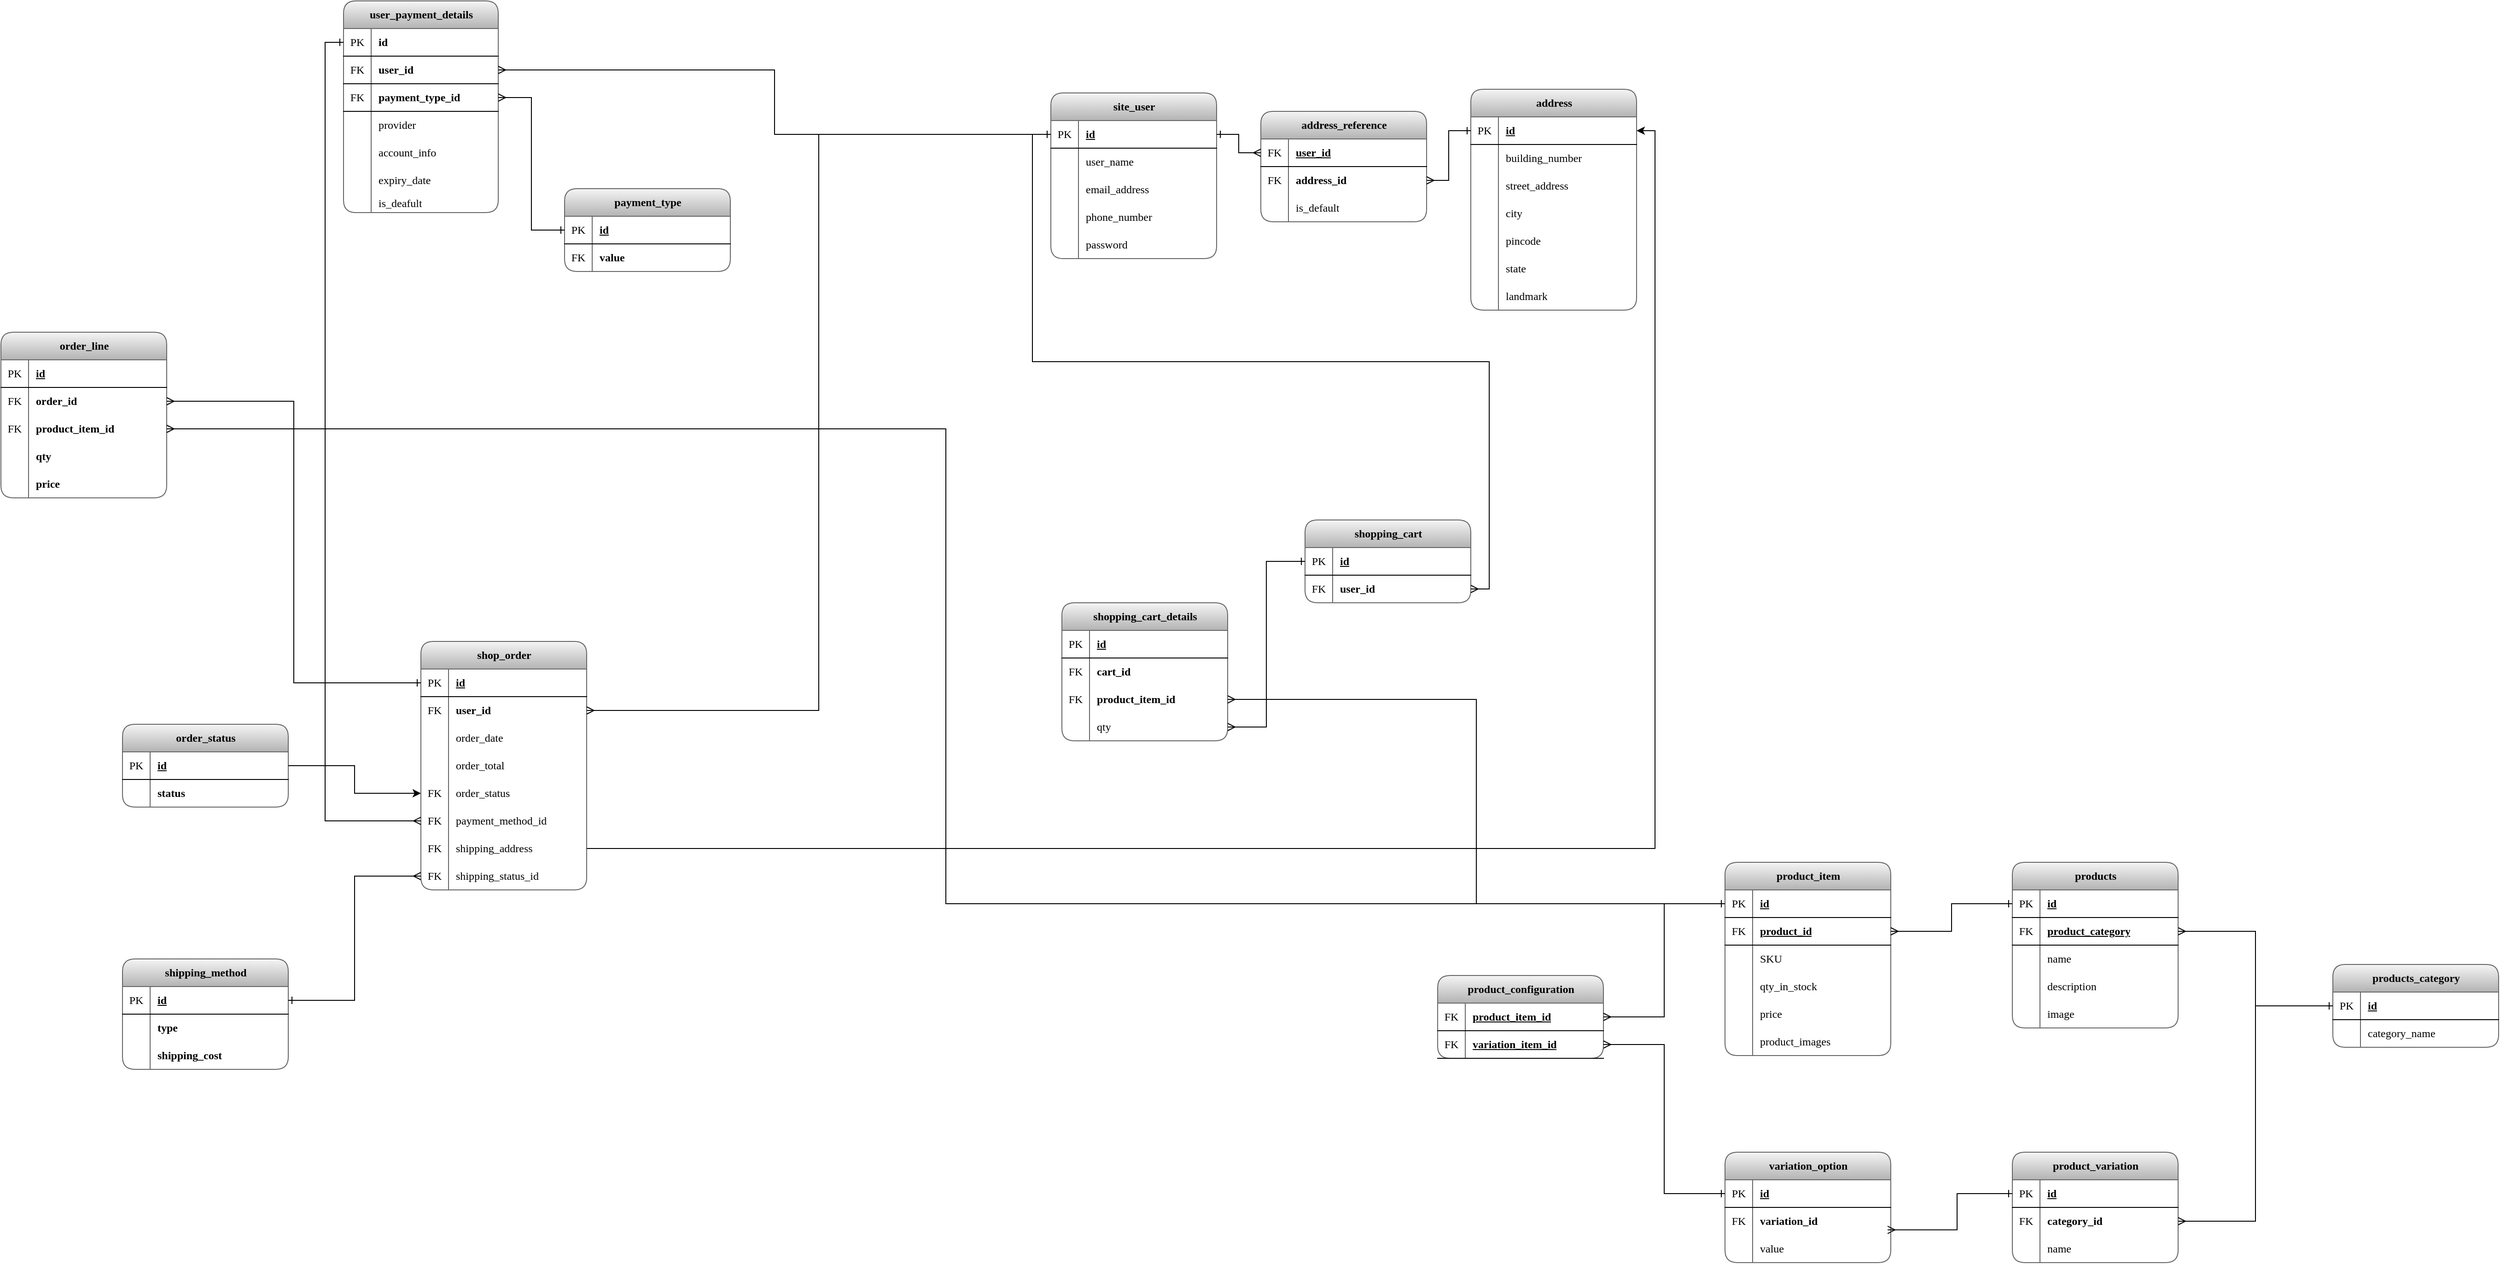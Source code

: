 <mxfile version="27.0.9">
  <diagram name="Page-1" id="H2ZzRHWEbpJUJlyvexI7">
    <mxGraphModel dx="4259" dy="1318" grid="1" gridSize="12" guides="1" tooltips="1" connect="1" arrows="1" fold="1" page="1" pageScale="1" pageWidth="827" pageHeight="1169" math="0" shadow="0">
      <root>
        <mxCell id="0" />
        <mxCell id="1" parent="0" />
        <mxCell id="I7PQQwjXUYnafsp2ZQOq-79" value="&lt;b&gt;site_user&lt;/b&gt;" style="shape=table;startSize=30;container=1;collapsible=1;childLayout=tableLayout;fixedRows=1;rowLines=0;fontStyle=0;align=center;resizeLast=1;html=1;strokeColor=#666666;swimlaneLine=1;rounded=1;shadow=0;fontFamily=Verdana;fillColor=#f5f5f5;gradientColor=#b3b3b3;" vertex="1" parent="1">
          <mxGeometry x="168" y="124" width="180" height="180" as="geometry">
            <mxRectangle x="144" y="144" width="72" height="30" as="alternateBounds" />
          </mxGeometry>
        </mxCell>
        <mxCell id="I7PQQwjXUYnafsp2ZQOq-80" value="" style="shape=tableRow;horizontal=0;startSize=0;swimlaneHead=0;swimlaneBody=0;fillColor=none;collapsible=0;dropTarget=0;points=[[0,0.5],[1,0.5]];portConstraint=eastwest;top=0;left=0;right=0;bottom=1;fontFamily=Verdana;fontStyle=0" vertex="1" parent="I7PQQwjXUYnafsp2ZQOq-79">
          <mxGeometry y="30" width="180" height="30" as="geometry" />
        </mxCell>
        <mxCell id="I7PQQwjXUYnafsp2ZQOq-81" value="PK" style="shape=partialRectangle;connectable=0;fillColor=none;top=0;left=0;bottom=0;right=0;fontStyle=0;overflow=hidden;whiteSpace=wrap;html=1;fontFamily=Verdana;" vertex="1" parent="I7PQQwjXUYnafsp2ZQOq-80">
          <mxGeometry width="30" height="30" as="geometry">
            <mxRectangle width="30" height="30" as="alternateBounds" />
          </mxGeometry>
        </mxCell>
        <mxCell id="I7PQQwjXUYnafsp2ZQOq-82" value="id" style="shape=partialRectangle;connectable=0;fillColor=none;top=0;left=0;bottom=0;right=0;align=left;spacingLeft=6;fontStyle=5;overflow=hidden;whiteSpace=wrap;html=1;fontFamily=Verdana;" vertex="1" parent="I7PQQwjXUYnafsp2ZQOq-80">
          <mxGeometry x="30" width="150" height="30" as="geometry">
            <mxRectangle width="150" height="30" as="alternateBounds" />
          </mxGeometry>
        </mxCell>
        <mxCell id="I7PQQwjXUYnafsp2ZQOq-83" value="" style="shape=tableRow;horizontal=0;startSize=0;swimlaneHead=0;swimlaneBody=0;fillColor=none;collapsible=0;dropTarget=0;points=[[0,0.5],[1,0.5]];portConstraint=eastwest;top=0;left=0;right=0;bottom=0;fontFamily=Verdana;fontStyle=0" vertex="1" parent="I7PQQwjXUYnafsp2ZQOq-79">
          <mxGeometry y="60" width="180" height="30" as="geometry" />
        </mxCell>
        <mxCell id="I7PQQwjXUYnafsp2ZQOq-84" value="" style="shape=partialRectangle;connectable=0;fillColor=none;top=0;left=0;bottom=0;right=0;editable=1;overflow=hidden;whiteSpace=wrap;html=1;fontFamily=Verdana;fontStyle=0" vertex="1" parent="I7PQQwjXUYnafsp2ZQOq-83">
          <mxGeometry width="30" height="30" as="geometry">
            <mxRectangle width="30" height="30" as="alternateBounds" />
          </mxGeometry>
        </mxCell>
        <mxCell id="I7PQQwjXUYnafsp2ZQOq-85" value="user_name" style="shape=partialRectangle;connectable=0;fillColor=none;top=0;left=0;bottom=0;right=0;align=left;spacingLeft=6;overflow=hidden;whiteSpace=wrap;html=1;fontStyle=0;fontFamily=Verdana;" vertex="1" parent="I7PQQwjXUYnafsp2ZQOq-83">
          <mxGeometry x="30" width="150" height="30" as="geometry">
            <mxRectangle width="150" height="30" as="alternateBounds" />
          </mxGeometry>
        </mxCell>
        <mxCell id="I7PQQwjXUYnafsp2ZQOq-86" value="" style="shape=tableRow;horizontal=0;startSize=0;swimlaneHead=0;swimlaneBody=0;fillColor=none;collapsible=0;dropTarget=0;points=[[0,0.5],[1,0.5]];portConstraint=eastwest;top=0;left=0;right=0;bottom=0;fontFamily=Verdana;fontStyle=0" vertex="1" parent="I7PQQwjXUYnafsp2ZQOq-79">
          <mxGeometry y="90" width="180" height="30" as="geometry" />
        </mxCell>
        <mxCell id="I7PQQwjXUYnafsp2ZQOq-87" value="" style="shape=partialRectangle;connectable=0;fillColor=none;top=0;left=0;bottom=0;right=0;editable=1;overflow=hidden;whiteSpace=wrap;html=1;fontFamily=Verdana;fontStyle=0" vertex="1" parent="I7PQQwjXUYnafsp2ZQOq-86">
          <mxGeometry width="30" height="30" as="geometry">
            <mxRectangle width="30" height="30" as="alternateBounds" />
          </mxGeometry>
        </mxCell>
        <mxCell id="I7PQQwjXUYnafsp2ZQOq-88" value="email_address" style="shape=partialRectangle;connectable=0;fillColor=none;top=0;left=0;bottom=0;right=0;align=left;spacingLeft=6;overflow=hidden;whiteSpace=wrap;html=1;fontStyle=0;fontFamily=Verdana;" vertex="1" parent="I7PQQwjXUYnafsp2ZQOq-86">
          <mxGeometry x="30" width="150" height="30" as="geometry">
            <mxRectangle width="150" height="30" as="alternateBounds" />
          </mxGeometry>
        </mxCell>
        <mxCell id="I7PQQwjXUYnafsp2ZQOq-89" value="" style="shape=tableRow;horizontal=0;startSize=0;swimlaneHead=0;swimlaneBody=0;fillColor=none;collapsible=0;dropTarget=0;points=[[0,0.5],[1,0.5]];portConstraint=eastwest;top=0;left=0;right=0;bottom=0;fontFamily=Verdana;fontStyle=0" vertex="1" parent="I7PQQwjXUYnafsp2ZQOq-79">
          <mxGeometry y="120" width="180" height="30" as="geometry" />
        </mxCell>
        <mxCell id="I7PQQwjXUYnafsp2ZQOq-90" value="" style="shape=partialRectangle;connectable=0;fillColor=none;top=0;left=0;bottom=0;right=0;editable=1;overflow=hidden;whiteSpace=wrap;html=1;fontFamily=Verdana;fontStyle=0" vertex="1" parent="I7PQQwjXUYnafsp2ZQOq-89">
          <mxGeometry width="30" height="30" as="geometry">
            <mxRectangle width="30" height="30" as="alternateBounds" />
          </mxGeometry>
        </mxCell>
        <mxCell id="I7PQQwjXUYnafsp2ZQOq-91" value="phone_number" style="shape=partialRectangle;connectable=0;fillColor=none;top=0;left=0;bottom=0;right=0;align=left;spacingLeft=6;overflow=hidden;whiteSpace=wrap;html=1;fontStyle=0;fontFamily=Verdana;" vertex="1" parent="I7PQQwjXUYnafsp2ZQOq-89">
          <mxGeometry x="30" width="150" height="30" as="geometry">
            <mxRectangle width="150" height="30" as="alternateBounds" />
          </mxGeometry>
        </mxCell>
        <mxCell id="I7PQQwjXUYnafsp2ZQOq-106" value="" style="shape=tableRow;horizontal=0;startSize=0;swimlaneHead=0;swimlaneBody=0;fillColor=none;collapsible=0;dropTarget=0;points=[[0,0.5],[1,0.5]];portConstraint=eastwest;top=0;left=0;right=0;bottom=0;fontFamily=Verdana;fontStyle=0" vertex="1" parent="I7PQQwjXUYnafsp2ZQOq-79">
          <mxGeometry y="150" width="180" height="30" as="geometry" />
        </mxCell>
        <mxCell id="I7PQQwjXUYnafsp2ZQOq-107" value="" style="shape=partialRectangle;connectable=0;fillColor=none;top=0;left=0;bottom=0;right=0;editable=1;overflow=hidden;whiteSpace=wrap;html=1;fontFamily=Verdana;fontStyle=0" vertex="1" parent="I7PQQwjXUYnafsp2ZQOq-106">
          <mxGeometry width="30" height="30" as="geometry">
            <mxRectangle width="30" height="30" as="alternateBounds" />
          </mxGeometry>
        </mxCell>
        <mxCell id="I7PQQwjXUYnafsp2ZQOq-108" value="password" style="shape=partialRectangle;connectable=0;fillColor=none;top=0;left=0;bottom=0;right=0;align=left;spacingLeft=6;overflow=hidden;whiteSpace=wrap;html=1;fontStyle=0;fontFamily=Verdana;" vertex="1" parent="I7PQQwjXUYnafsp2ZQOq-106">
          <mxGeometry x="30" width="150" height="30" as="geometry">
            <mxRectangle width="150" height="30" as="alternateBounds" />
          </mxGeometry>
        </mxCell>
        <mxCell id="I7PQQwjXUYnafsp2ZQOq-109" value="&lt;b&gt;address&lt;/b&gt;" style="shape=table;startSize=30;container=1;collapsible=1;childLayout=tableLayout;fixedRows=1;rowLines=0;fontStyle=0;align=center;resizeLast=1;html=1;strokeColor=#666666;swimlaneLine=1;rounded=1;shadow=0;fontFamily=Verdana;fillColor=#f5f5f5;gradientColor=#b3b3b3;" vertex="1" parent="1">
          <mxGeometry x="624" y="120" width="180" height="240" as="geometry">
            <mxRectangle x="144" y="144" width="72" height="30" as="alternateBounds" />
          </mxGeometry>
        </mxCell>
        <mxCell id="I7PQQwjXUYnafsp2ZQOq-110" value="" style="shape=tableRow;horizontal=0;startSize=0;swimlaneHead=0;swimlaneBody=0;fillColor=none;collapsible=0;dropTarget=0;points=[[0,0.5],[1,0.5]];portConstraint=eastwest;top=0;left=0;right=0;bottom=1;fontFamily=Verdana;fontStyle=0" vertex="1" parent="I7PQQwjXUYnafsp2ZQOq-109">
          <mxGeometry y="30" width="180" height="30" as="geometry" />
        </mxCell>
        <mxCell id="I7PQQwjXUYnafsp2ZQOq-111" value="PK" style="shape=partialRectangle;connectable=0;fillColor=none;top=0;left=0;bottom=0;right=0;fontStyle=0;overflow=hidden;whiteSpace=wrap;html=1;fontFamily=Verdana;" vertex="1" parent="I7PQQwjXUYnafsp2ZQOq-110">
          <mxGeometry width="30" height="30" as="geometry">
            <mxRectangle width="30" height="30" as="alternateBounds" />
          </mxGeometry>
        </mxCell>
        <mxCell id="I7PQQwjXUYnafsp2ZQOq-112" value="id" style="shape=partialRectangle;connectable=0;fillColor=none;top=0;left=0;bottom=0;right=0;align=left;spacingLeft=6;fontStyle=5;overflow=hidden;whiteSpace=wrap;html=1;fontFamily=Verdana;" vertex="1" parent="I7PQQwjXUYnafsp2ZQOq-110">
          <mxGeometry x="30" width="150" height="30" as="geometry">
            <mxRectangle width="150" height="30" as="alternateBounds" />
          </mxGeometry>
        </mxCell>
        <mxCell id="I7PQQwjXUYnafsp2ZQOq-113" value="" style="shape=tableRow;horizontal=0;startSize=0;swimlaneHead=0;swimlaneBody=0;fillColor=none;collapsible=0;dropTarget=0;points=[[0,0.5],[1,0.5]];portConstraint=eastwest;top=0;left=0;right=0;bottom=0;fontFamily=Verdana;fontStyle=0" vertex="1" parent="I7PQQwjXUYnafsp2ZQOq-109">
          <mxGeometry y="60" width="180" height="30" as="geometry" />
        </mxCell>
        <mxCell id="I7PQQwjXUYnafsp2ZQOq-114" value="" style="shape=partialRectangle;connectable=0;fillColor=none;top=0;left=0;bottom=0;right=0;editable=1;overflow=hidden;whiteSpace=wrap;html=1;fontFamily=Verdana;fontStyle=0" vertex="1" parent="I7PQQwjXUYnafsp2ZQOq-113">
          <mxGeometry width="30" height="30" as="geometry">
            <mxRectangle width="30" height="30" as="alternateBounds" />
          </mxGeometry>
        </mxCell>
        <mxCell id="I7PQQwjXUYnafsp2ZQOq-115" value="building_number" style="shape=partialRectangle;connectable=0;fillColor=none;top=0;left=0;bottom=0;right=0;align=left;spacingLeft=6;overflow=hidden;whiteSpace=wrap;html=1;fontFamily=Verdana;fontStyle=0" vertex="1" parent="I7PQQwjXUYnafsp2ZQOq-113">
          <mxGeometry x="30" width="150" height="30" as="geometry">
            <mxRectangle width="150" height="30" as="alternateBounds" />
          </mxGeometry>
        </mxCell>
        <mxCell id="I7PQQwjXUYnafsp2ZQOq-116" value="" style="shape=tableRow;horizontal=0;startSize=0;swimlaneHead=0;swimlaneBody=0;fillColor=none;collapsible=0;dropTarget=0;points=[[0,0.5],[1,0.5]];portConstraint=eastwest;top=0;left=0;right=0;bottom=0;fontFamily=Verdana;fontStyle=0" vertex="1" parent="I7PQQwjXUYnafsp2ZQOq-109">
          <mxGeometry y="90" width="180" height="30" as="geometry" />
        </mxCell>
        <mxCell id="I7PQQwjXUYnafsp2ZQOq-117" value="" style="shape=partialRectangle;connectable=0;fillColor=none;top=0;left=0;bottom=0;right=0;editable=1;overflow=hidden;whiteSpace=wrap;html=1;fontFamily=Verdana;fontStyle=0" vertex="1" parent="I7PQQwjXUYnafsp2ZQOq-116">
          <mxGeometry width="30" height="30" as="geometry">
            <mxRectangle width="30" height="30" as="alternateBounds" />
          </mxGeometry>
        </mxCell>
        <mxCell id="I7PQQwjXUYnafsp2ZQOq-118" value="street_address" style="shape=partialRectangle;connectable=0;fillColor=none;top=0;left=0;bottom=0;right=0;align=left;spacingLeft=6;overflow=hidden;whiteSpace=wrap;html=1;fontFamily=Verdana;fontStyle=0" vertex="1" parent="I7PQQwjXUYnafsp2ZQOq-116">
          <mxGeometry x="30" width="150" height="30" as="geometry">
            <mxRectangle width="150" height="30" as="alternateBounds" />
          </mxGeometry>
        </mxCell>
        <mxCell id="I7PQQwjXUYnafsp2ZQOq-119" value="" style="shape=tableRow;horizontal=0;startSize=0;swimlaneHead=0;swimlaneBody=0;fillColor=none;collapsible=0;dropTarget=0;points=[[0,0.5],[1,0.5]];portConstraint=eastwest;top=0;left=0;right=0;bottom=0;fontFamily=Verdana;fontStyle=0" vertex="1" parent="I7PQQwjXUYnafsp2ZQOq-109">
          <mxGeometry y="120" width="180" height="30" as="geometry" />
        </mxCell>
        <mxCell id="I7PQQwjXUYnafsp2ZQOq-120" value="" style="shape=partialRectangle;connectable=0;fillColor=none;top=0;left=0;bottom=0;right=0;editable=1;overflow=hidden;whiteSpace=wrap;html=1;fontFamily=Verdana;fontStyle=0" vertex="1" parent="I7PQQwjXUYnafsp2ZQOq-119">
          <mxGeometry width="30" height="30" as="geometry">
            <mxRectangle width="30" height="30" as="alternateBounds" />
          </mxGeometry>
        </mxCell>
        <mxCell id="I7PQQwjXUYnafsp2ZQOq-121" value="city" style="shape=partialRectangle;connectable=0;fillColor=none;top=0;left=0;bottom=0;right=0;align=left;spacingLeft=6;overflow=hidden;whiteSpace=wrap;html=1;fontFamily=Verdana;fontStyle=0" vertex="1" parent="I7PQQwjXUYnafsp2ZQOq-119">
          <mxGeometry x="30" width="150" height="30" as="geometry">
            <mxRectangle width="150" height="30" as="alternateBounds" />
          </mxGeometry>
        </mxCell>
        <mxCell id="I7PQQwjXUYnafsp2ZQOq-125" value="" style="shape=tableRow;horizontal=0;startSize=0;swimlaneHead=0;swimlaneBody=0;fillColor=none;collapsible=0;dropTarget=0;points=[[0,0.5],[1,0.5]];portConstraint=eastwest;top=0;left=0;right=0;bottom=0;fontFamily=Verdana;fontStyle=0" vertex="1" parent="I7PQQwjXUYnafsp2ZQOq-109">
          <mxGeometry y="150" width="180" height="30" as="geometry" />
        </mxCell>
        <mxCell id="I7PQQwjXUYnafsp2ZQOq-126" value="" style="shape=partialRectangle;connectable=0;fillColor=none;top=0;left=0;bottom=0;right=0;editable=1;overflow=hidden;whiteSpace=wrap;html=1;fontFamily=Verdana;fontStyle=0" vertex="1" parent="I7PQQwjXUYnafsp2ZQOq-125">
          <mxGeometry width="30" height="30" as="geometry">
            <mxRectangle width="30" height="30" as="alternateBounds" />
          </mxGeometry>
        </mxCell>
        <mxCell id="I7PQQwjXUYnafsp2ZQOq-127" value="pincode" style="shape=partialRectangle;connectable=0;fillColor=none;top=0;left=0;bottom=0;right=0;align=left;spacingLeft=6;overflow=hidden;whiteSpace=wrap;html=1;fontFamily=Verdana;fontStyle=0" vertex="1" parent="I7PQQwjXUYnafsp2ZQOq-125">
          <mxGeometry x="30" width="150" height="30" as="geometry">
            <mxRectangle width="150" height="30" as="alternateBounds" />
          </mxGeometry>
        </mxCell>
        <mxCell id="I7PQQwjXUYnafsp2ZQOq-122" value="" style="shape=tableRow;horizontal=0;startSize=0;swimlaneHead=0;swimlaneBody=0;fillColor=none;collapsible=0;dropTarget=0;points=[[0,0.5],[1,0.5]];portConstraint=eastwest;top=0;left=0;right=0;bottom=0;fontFamily=Verdana;fontStyle=0" vertex="1" parent="I7PQQwjXUYnafsp2ZQOq-109">
          <mxGeometry y="180" width="180" height="30" as="geometry" />
        </mxCell>
        <mxCell id="I7PQQwjXUYnafsp2ZQOq-123" value="" style="shape=partialRectangle;connectable=0;fillColor=none;top=0;left=0;bottom=0;right=0;editable=1;overflow=hidden;whiteSpace=wrap;html=1;fontFamily=Verdana;fontStyle=0" vertex="1" parent="I7PQQwjXUYnafsp2ZQOq-122">
          <mxGeometry width="30" height="30" as="geometry">
            <mxRectangle width="30" height="30" as="alternateBounds" />
          </mxGeometry>
        </mxCell>
        <mxCell id="I7PQQwjXUYnafsp2ZQOq-124" value="state" style="shape=partialRectangle;connectable=0;fillColor=none;top=0;left=0;bottom=0;right=0;align=left;spacingLeft=6;overflow=hidden;whiteSpace=wrap;html=1;fontFamily=Verdana;fontStyle=0" vertex="1" parent="I7PQQwjXUYnafsp2ZQOq-122">
          <mxGeometry x="30" width="150" height="30" as="geometry">
            <mxRectangle width="150" height="30" as="alternateBounds" />
          </mxGeometry>
        </mxCell>
        <mxCell id="I7PQQwjXUYnafsp2ZQOq-128" value="" style="shape=tableRow;horizontal=0;startSize=0;swimlaneHead=0;swimlaneBody=0;fillColor=none;collapsible=0;dropTarget=0;points=[[0,0.5],[1,0.5]];portConstraint=eastwest;top=0;left=0;right=0;bottom=0;fontFamily=Verdana;fontStyle=0" vertex="1" parent="I7PQQwjXUYnafsp2ZQOq-109">
          <mxGeometry y="210" width="180" height="30" as="geometry" />
        </mxCell>
        <mxCell id="I7PQQwjXUYnafsp2ZQOq-129" value="" style="shape=partialRectangle;connectable=0;fillColor=none;top=0;left=0;bottom=0;right=0;editable=1;overflow=hidden;whiteSpace=wrap;html=1;fontFamily=Verdana;fontStyle=0" vertex="1" parent="I7PQQwjXUYnafsp2ZQOq-128">
          <mxGeometry width="30" height="30" as="geometry">
            <mxRectangle width="30" height="30" as="alternateBounds" />
          </mxGeometry>
        </mxCell>
        <mxCell id="I7PQQwjXUYnafsp2ZQOq-130" value="landmark" style="shape=partialRectangle;connectable=0;fillColor=none;top=0;left=0;bottom=0;right=0;align=left;spacingLeft=6;overflow=hidden;whiteSpace=wrap;html=1;fontFamily=Verdana;fontStyle=0" vertex="1" parent="I7PQQwjXUYnafsp2ZQOq-128">
          <mxGeometry x="30" width="150" height="30" as="geometry">
            <mxRectangle width="150" height="30" as="alternateBounds" />
          </mxGeometry>
        </mxCell>
        <mxCell id="I7PQQwjXUYnafsp2ZQOq-131" value="&lt;b&gt;address_reference&lt;/b&gt;" style="shape=table;startSize=30;container=1;collapsible=1;childLayout=tableLayout;fixedRows=1;rowLines=0;fontStyle=0;align=center;resizeLast=1;html=1;strokeColor=#666666;swimlaneLine=1;rounded=1;shadow=0;fontFamily=Verdana;fillColor=#f5f5f5;gradientColor=#b3b3b3;" vertex="1" parent="1">
          <mxGeometry x="396" y="144" width="180" height="120" as="geometry">
            <mxRectangle x="372" y="144" width="72" height="30" as="alternateBounds" />
          </mxGeometry>
        </mxCell>
        <mxCell id="I7PQQwjXUYnafsp2ZQOq-132" value="" style="shape=tableRow;horizontal=0;startSize=0;swimlaneHead=0;swimlaneBody=0;fillColor=none;collapsible=0;dropTarget=0;points=[[0,0.5],[1,0.5]];portConstraint=eastwest;top=0;left=0;right=0;bottom=1;fontFamily=Verdana;fontStyle=0" vertex="1" parent="I7PQQwjXUYnafsp2ZQOq-131">
          <mxGeometry y="30" width="180" height="30" as="geometry" />
        </mxCell>
        <mxCell id="I7PQQwjXUYnafsp2ZQOq-133" value="FK" style="shape=partialRectangle;connectable=0;fillColor=none;top=0;left=0;bottom=0;right=0;fontStyle=0;overflow=hidden;whiteSpace=wrap;html=1;fontFamily=Verdana;" vertex="1" parent="I7PQQwjXUYnafsp2ZQOq-132">
          <mxGeometry width="30" height="30" as="geometry">
            <mxRectangle width="30" height="30" as="alternateBounds" />
          </mxGeometry>
        </mxCell>
        <mxCell id="I7PQQwjXUYnafsp2ZQOq-134" value="user_id" style="shape=partialRectangle;connectable=0;fillColor=none;top=0;left=0;bottom=0;right=0;align=left;spacingLeft=6;fontStyle=5;overflow=hidden;whiteSpace=wrap;html=1;fontFamily=Verdana;" vertex="1" parent="I7PQQwjXUYnafsp2ZQOq-132">
          <mxGeometry x="30" width="150" height="30" as="geometry">
            <mxRectangle width="150" height="30" as="alternateBounds" />
          </mxGeometry>
        </mxCell>
        <mxCell id="I7PQQwjXUYnafsp2ZQOq-135" value="" style="shape=tableRow;horizontal=0;startSize=0;swimlaneHead=0;swimlaneBody=0;fillColor=none;collapsible=0;dropTarget=0;points=[[0,0.5],[1,0.5]];portConstraint=eastwest;top=0;left=0;right=0;bottom=0;fontFamily=Verdana;fontStyle=0" vertex="1" parent="I7PQQwjXUYnafsp2ZQOq-131">
          <mxGeometry y="60" width="180" height="30" as="geometry" />
        </mxCell>
        <mxCell id="I7PQQwjXUYnafsp2ZQOq-136" value="FK" style="shape=partialRectangle;connectable=0;fillColor=none;top=0;left=0;bottom=0;right=0;editable=1;overflow=hidden;whiteSpace=wrap;html=1;fontFamily=Verdana;fontStyle=0" vertex="1" parent="I7PQQwjXUYnafsp2ZQOq-135">
          <mxGeometry width="30" height="30" as="geometry">
            <mxRectangle width="30" height="30" as="alternateBounds" />
          </mxGeometry>
        </mxCell>
        <mxCell id="I7PQQwjXUYnafsp2ZQOq-137" value="&lt;span style=&quot;font-weight: 700;&quot;&gt;address_id&lt;/span&gt;" style="shape=partialRectangle;connectable=0;fillColor=none;top=0;left=0;bottom=0;right=0;align=left;spacingLeft=6;overflow=hidden;whiteSpace=wrap;html=1;fontStyle=0;fontFamily=Verdana;" vertex="1" parent="I7PQQwjXUYnafsp2ZQOq-135">
          <mxGeometry x="30" width="150" height="30" as="geometry">
            <mxRectangle width="150" height="30" as="alternateBounds" />
          </mxGeometry>
        </mxCell>
        <mxCell id="I7PQQwjXUYnafsp2ZQOq-138" value="" style="shape=tableRow;horizontal=0;startSize=0;swimlaneHead=0;swimlaneBody=0;fillColor=none;collapsible=0;dropTarget=0;points=[[0,0.5],[1,0.5]];portConstraint=eastwest;top=0;left=0;right=0;bottom=0;fontFamily=Verdana;fontStyle=0" vertex="1" parent="I7PQQwjXUYnafsp2ZQOq-131">
          <mxGeometry y="90" width="180" height="30" as="geometry" />
        </mxCell>
        <mxCell id="I7PQQwjXUYnafsp2ZQOq-139" value="" style="shape=partialRectangle;connectable=0;fillColor=none;top=0;left=0;bottom=0;right=0;editable=1;overflow=hidden;whiteSpace=wrap;html=1;fontFamily=Verdana;fontStyle=0" vertex="1" parent="I7PQQwjXUYnafsp2ZQOq-138">
          <mxGeometry width="30" height="30" as="geometry">
            <mxRectangle width="30" height="30" as="alternateBounds" />
          </mxGeometry>
        </mxCell>
        <mxCell id="I7PQQwjXUYnafsp2ZQOq-140" value="is_default" style="shape=partialRectangle;connectable=0;fillColor=none;top=0;left=0;bottom=0;right=0;align=left;spacingLeft=6;overflow=hidden;whiteSpace=wrap;html=1;fontStyle=0;fontFamily=Verdana;" vertex="1" parent="I7PQQwjXUYnafsp2ZQOq-138">
          <mxGeometry x="30" width="150" height="30" as="geometry">
            <mxRectangle width="150" height="30" as="alternateBounds" />
          </mxGeometry>
        </mxCell>
        <mxCell id="I7PQQwjXUYnafsp2ZQOq-147" style="edgeStyle=orthogonalEdgeStyle;rounded=0;orthogonalLoop=1;jettySize=auto;html=1;exitX=1;exitY=0.5;exitDx=0;exitDy=0;startArrow=ERone;startFill=0;endArrow=ERmany;endFill=0;" edge="1" parent="1" source="I7PQQwjXUYnafsp2ZQOq-80" target="I7PQQwjXUYnafsp2ZQOq-132">
          <mxGeometry relative="1" as="geometry" />
        </mxCell>
        <mxCell id="I7PQQwjXUYnafsp2ZQOq-148" style="edgeStyle=orthogonalEdgeStyle;rounded=0;orthogonalLoop=1;jettySize=auto;html=1;exitX=1;exitY=0.5;exitDx=0;exitDy=0;startArrow=ERmany;startFill=0;endArrow=ERone;endFill=0;" edge="1" parent="1" source="I7PQQwjXUYnafsp2ZQOq-135" target="I7PQQwjXUYnafsp2ZQOq-110">
          <mxGeometry relative="1" as="geometry" />
        </mxCell>
        <mxCell id="I7PQQwjXUYnafsp2ZQOq-149" value="&lt;span&gt;user_payment_details&lt;/span&gt;" style="shape=table;startSize=30;container=1;collapsible=1;childLayout=tableLayout;fixedRows=1;rowLines=0;fontStyle=1;align=center;resizeLast=1;html=1;strokeColor=#666666;swimlaneLine=1;rounded=1;shadow=0;fontFamily=Verdana;fillColor=#f5f5f5;gradientColor=#b3b3b3;" vertex="1" parent="1">
          <mxGeometry x="-600" y="24" width="168" height="230" as="geometry">
            <mxRectangle x="144" y="144" width="72" height="30" as="alternateBounds" />
          </mxGeometry>
        </mxCell>
        <mxCell id="I7PQQwjXUYnafsp2ZQOq-150" value="" style="shape=tableRow;horizontal=0;startSize=0;swimlaneHead=0;swimlaneBody=0;fillColor=none;collapsible=0;dropTarget=0;points=[[0,0.5],[1,0.5]];portConstraint=eastwest;top=0;left=0;right=0;bottom=1;fontFamily=Verdana;fontStyle=0" vertex="1" parent="I7PQQwjXUYnafsp2ZQOq-149">
          <mxGeometry y="30" width="168" height="30" as="geometry" />
        </mxCell>
        <mxCell id="I7PQQwjXUYnafsp2ZQOq-151" value="PK" style="shape=partialRectangle;connectable=0;fillColor=none;top=0;left=0;bottom=0;right=0;fontStyle=0;overflow=hidden;whiteSpace=wrap;html=1;fontFamily=Verdana;" vertex="1" parent="I7PQQwjXUYnafsp2ZQOq-150">
          <mxGeometry width="30" height="30" as="geometry">
            <mxRectangle width="30" height="30" as="alternateBounds" />
          </mxGeometry>
        </mxCell>
        <mxCell id="I7PQQwjXUYnafsp2ZQOq-152" value="id" style="shape=partialRectangle;connectable=0;fillColor=none;top=0;left=0;bottom=0;right=0;align=left;spacingLeft=6;fontStyle=1;overflow=hidden;whiteSpace=wrap;html=1;fontFamily=Verdana;" vertex="1" parent="I7PQQwjXUYnafsp2ZQOq-150">
          <mxGeometry x="30" width="138" height="30" as="geometry">
            <mxRectangle width="138" height="30" as="alternateBounds" />
          </mxGeometry>
        </mxCell>
        <mxCell id="I7PQQwjXUYnafsp2ZQOq-219" value="" style="shape=tableRow;horizontal=0;startSize=0;swimlaneHead=0;swimlaneBody=0;fillColor=none;collapsible=0;dropTarget=0;points=[[0,0.5],[1,0.5]];portConstraint=eastwest;top=0;left=0;right=0;bottom=1;fontFamily=Verdana;fontStyle=0" vertex="1" parent="I7PQQwjXUYnafsp2ZQOq-149">
          <mxGeometry y="60" width="168" height="30" as="geometry" />
        </mxCell>
        <mxCell id="I7PQQwjXUYnafsp2ZQOq-220" value="FK" style="shape=partialRectangle;connectable=0;fillColor=none;top=0;left=0;bottom=0;right=0;fontStyle=0;overflow=hidden;whiteSpace=wrap;html=1;fontFamily=Verdana;" vertex="1" parent="I7PQQwjXUYnafsp2ZQOq-219">
          <mxGeometry width="30" height="30" as="geometry">
            <mxRectangle width="30" height="30" as="alternateBounds" />
          </mxGeometry>
        </mxCell>
        <mxCell id="I7PQQwjXUYnafsp2ZQOq-221" value="user_id" style="shape=partialRectangle;connectable=0;fillColor=none;top=0;left=0;bottom=0;right=0;align=left;spacingLeft=6;fontStyle=1;overflow=hidden;whiteSpace=wrap;html=1;fontFamily=Verdana;" vertex="1" parent="I7PQQwjXUYnafsp2ZQOq-219">
          <mxGeometry x="30" width="138" height="30" as="geometry">
            <mxRectangle width="138" height="30" as="alternateBounds" />
          </mxGeometry>
        </mxCell>
        <mxCell id="I7PQQwjXUYnafsp2ZQOq-181" value="" style="shape=tableRow;horizontal=0;startSize=0;swimlaneHead=0;swimlaneBody=0;fillColor=none;collapsible=0;dropTarget=0;points=[[0,0.5],[1,0.5]];portConstraint=eastwest;top=0;left=0;right=0;bottom=1;fontFamily=Verdana;fontStyle=0" vertex="1" parent="I7PQQwjXUYnafsp2ZQOq-149">
          <mxGeometry y="90" width="168" height="30" as="geometry" />
        </mxCell>
        <mxCell id="I7PQQwjXUYnafsp2ZQOq-182" value="FK" style="shape=partialRectangle;connectable=0;fillColor=none;top=0;left=0;bottom=0;right=0;fontStyle=0;overflow=hidden;whiteSpace=wrap;html=1;fontFamily=Verdana;" vertex="1" parent="I7PQQwjXUYnafsp2ZQOq-181">
          <mxGeometry width="30" height="30" as="geometry">
            <mxRectangle width="30" height="30" as="alternateBounds" />
          </mxGeometry>
        </mxCell>
        <mxCell id="I7PQQwjXUYnafsp2ZQOq-183" value="payment_type_id" style="shape=partialRectangle;connectable=0;fillColor=none;top=0;left=0;bottom=0;right=0;align=left;spacingLeft=6;fontStyle=1;overflow=hidden;whiteSpace=wrap;html=1;fontFamily=Verdana;" vertex="1" parent="I7PQQwjXUYnafsp2ZQOq-181">
          <mxGeometry x="30" width="138" height="30" as="geometry">
            <mxRectangle width="138" height="30" as="alternateBounds" />
          </mxGeometry>
        </mxCell>
        <mxCell id="I7PQQwjXUYnafsp2ZQOq-186" value="" style="shape=tableRow;horizontal=0;startSize=0;swimlaneHead=0;swimlaneBody=0;fillColor=none;collapsible=0;dropTarget=0;points=[[0,0.5],[1,0.5]];portConstraint=eastwest;top=0;left=0;right=0;bottom=0;fontFamily=Verdana;fontStyle=0" vertex="1" parent="I7PQQwjXUYnafsp2ZQOq-149">
          <mxGeometry y="120" width="168" height="30" as="geometry" />
        </mxCell>
        <mxCell id="I7PQQwjXUYnafsp2ZQOq-187" value="" style="shape=partialRectangle;connectable=0;fillColor=none;top=0;left=0;bottom=0;right=0;editable=1;overflow=hidden;whiteSpace=wrap;html=1;fontFamily=Verdana;fontStyle=0" vertex="1" parent="I7PQQwjXUYnafsp2ZQOq-186">
          <mxGeometry width="30" height="30" as="geometry">
            <mxRectangle width="30" height="30" as="alternateBounds" />
          </mxGeometry>
        </mxCell>
        <mxCell id="I7PQQwjXUYnafsp2ZQOq-188" value="provider" style="shape=partialRectangle;connectable=0;fillColor=none;top=0;left=0;bottom=0;right=0;align=left;spacingLeft=6;overflow=hidden;whiteSpace=wrap;html=1;fontStyle=0;fontFamily=Verdana;" vertex="1" parent="I7PQQwjXUYnafsp2ZQOq-186">
          <mxGeometry x="30" width="138" height="30" as="geometry">
            <mxRectangle width="138" height="30" as="alternateBounds" />
          </mxGeometry>
        </mxCell>
        <mxCell id="I7PQQwjXUYnafsp2ZQOq-156" value="" style="shape=tableRow;horizontal=0;startSize=0;swimlaneHead=0;swimlaneBody=0;fillColor=none;collapsible=0;dropTarget=0;points=[[0,0.5],[1,0.5]];portConstraint=eastwest;top=0;left=0;right=0;bottom=0;fontFamily=Verdana;fontStyle=0" vertex="1" parent="I7PQQwjXUYnafsp2ZQOq-149">
          <mxGeometry y="150" width="168" height="30" as="geometry" />
        </mxCell>
        <mxCell id="I7PQQwjXUYnafsp2ZQOq-157" value="" style="shape=partialRectangle;connectable=0;fillColor=none;top=0;left=0;bottom=0;right=0;editable=1;overflow=hidden;whiteSpace=wrap;html=1;fontFamily=Verdana;fontStyle=0" vertex="1" parent="I7PQQwjXUYnafsp2ZQOq-156">
          <mxGeometry width="30" height="30" as="geometry">
            <mxRectangle width="30" height="30" as="alternateBounds" />
          </mxGeometry>
        </mxCell>
        <mxCell id="I7PQQwjXUYnafsp2ZQOq-158" value="account_info" style="shape=partialRectangle;connectable=0;fillColor=none;top=0;left=0;bottom=0;right=0;align=left;spacingLeft=6;overflow=hidden;whiteSpace=wrap;html=1;fontStyle=0;fontFamily=Verdana;" vertex="1" parent="I7PQQwjXUYnafsp2ZQOq-156">
          <mxGeometry x="30" width="138" height="30" as="geometry">
            <mxRectangle width="138" height="30" as="alternateBounds" />
          </mxGeometry>
        </mxCell>
        <mxCell id="I7PQQwjXUYnafsp2ZQOq-159" value="" style="shape=tableRow;horizontal=0;startSize=0;swimlaneHead=0;swimlaneBody=0;fillColor=none;collapsible=0;dropTarget=0;points=[[0,0.5],[1,0.5]];portConstraint=eastwest;top=0;left=0;right=0;bottom=0;fontFamily=Verdana;fontStyle=0" vertex="1" parent="I7PQQwjXUYnafsp2ZQOq-149">
          <mxGeometry y="180" width="168" height="30" as="geometry" />
        </mxCell>
        <mxCell id="I7PQQwjXUYnafsp2ZQOq-160" value="" style="shape=partialRectangle;connectable=0;fillColor=none;top=0;left=0;bottom=0;right=0;editable=1;overflow=hidden;whiteSpace=wrap;html=1;fontFamily=Verdana;fontStyle=0" vertex="1" parent="I7PQQwjXUYnafsp2ZQOq-159">
          <mxGeometry width="30" height="30" as="geometry">
            <mxRectangle width="30" height="30" as="alternateBounds" />
          </mxGeometry>
        </mxCell>
        <mxCell id="I7PQQwjXUYnafsp2ZQOq-161" value="expiry_date" style="shape=partialRectangle;connectable=0;fillColor=none;top=0;left=0;bottom=0;right=0;align=left;spacingLeft=6;overflow=hidden;whiteSpace=wrap;html=1;fontStyle=0;fontFamily=Verdana;" vertex="1" parent="I7PQQwjXUYnafsp2ZQOq-159">
          <mxGeometry x="30" width="138" height="30" as="geometry">
            <mxRectangle width="138" height="30" as="alternateBounds" />
          </mxGeometry>
        </mxCell>
        <mxCell id="I7PQQwjXUYnafsp2ZQOq-162" value="" style="shape=tableRow;horizontal=0;startSize=0;swimlaneHead=0;swimlaneBody=0;fillColor=none;collapsible=0;dropTarget=0;points=[[0,0.5],[1,0.5]];portConstraint=eastwest;top=0;left=0;right=0;bottom=0;fontFamily=Verdana;fontStyle=0" vertex="1" parent="I7PQQwjXUYnafsp2ZQOq-149">
          <mxGeometry y="210" width="168" height="20" as="geometry" />
        </mxCell>
        <mxCell id="I7PQQwjXUYnafsp2ZQOq-163" value="" style="shape=partialRectangle;connectable=0;fillColor=none;top=0;left=0;bottom=0;right=0;editable=1;overflow=hidden;whiteSpace=wrap;html=1;fontFamily=Verdana;fontStyle=0" vertex="1" parent="I7PQQwjXUYnafsp2ZQOq-162">
          <mxGeometry width="30" height="20" as="geometry">
            <mxRectangle width="30" height="20" as="alternateBounds" />
          </mxGeometry>
        </mxCell>
        <mxCell id="I7PQQwjXUYnafsp2ZQOq-164" value="is_deafult" style="shape=partialRectangle;connectable=0;fillColor=none;top=0;left=0;bottom=0;right=0;align=left;spacingLeft=6;overflow=hidden;whiteSpace=wrap;html=1;fontStyle=0;fontFamily=Verdana;" vertex="1" parent="I7PQQwjXUYnafsp2ZQOq-162">
          <mxGeometry x="30" width="138" height="20" as="geometry">
            <mxRectangle width="138" height="20" as="alternateBounds" />
          </mxGeometry>
        </mxCell>
        <mxCell id="I7PQQwjXUYnafsp2ZQOq-185" style="edgeStyle=orthogonalEdgeStyle;rounded=0;orthogonalLoop=1;jettySize=auto;html=1;exitX=0;exitY=0.5;exitDx=0;exitDy=0;entryX=1;entryY=0.5;entryDx=0;entryDy=0;startArrow=ERone;startFill=0;endArrow=ERmany;endFill=0;" edge="1" parent="1" source="I7PQQwjXUYnafsp2ZQOq-80" target="I7PQQwjXUYnafsp2ZQOq-219">
          <mxGeometry relative="1" as="geometry">
            <mxPoint x="156" y="168" as="sourcePoint" />
            <mxPoint x="-36" y="216" as="targetPoint" />
          </mxGeometry>
        </mxCell>
        <mxCell id="I7PQQwjXUYnafsp2ZQOq-202" value="&lt;b&gt;payment_type&lt;/b&gt;" style="shape=table;startSize=30;container=1;collapsible=1;childLayout=tableLayout;fixedRows=1;rowLines=0;fontStyle=0;align=center;resizeLast=1;html=1;strokeColor=#666666;swimlaneLine=1;rounded=1;shadow=0;fontFamily=Verdana;fillColor=#f5f5f5;gradientColor=#b3b3b3;" vertex="1" parent="1">
          <mxGeometry x="-360" y="228" width="180" height="90" as="geometry">
            <mxRectangle x="372" y="144" width="72" height="30" as="alternateBounds" />
          </mxGeometry>
        </mxCell>
        <mxCell id="I7PQQwjXUYnafsp2ZQOq-203" value="" style="shape=tableRow;horizontal=0;startSize=0;swimlaneHead=0;swimlaneBody=0;fillColor=none;collapsible=0;dropTarget=0;points=[[0,0.5],[1,0.5]];portConstraint=eastwest;top=0;left=0;right=0;bottom=1;fontFamily=Verdana;fontStyle=0" vertex="1" parent="I7PQQwjXUYnafsp2ZQOq-202">
          <mxGeometry y="30" width="180" height="30" as="geometry" />
        </mxCell>
        <mxCell id="I7PQQwjXUYnafsp2ZQOq-204" value="PK" style="shape=partialRectangle;connectable=0;fillColor=none;top=0;left=0;bottom=0;right=0;fontStyle=0;overflow=hidden;whiteSpace=wrap;html=1;fontFamily=Verdana;" vertex="1" parent="I7PQQwjXUYnafsp2ZQOq-203">
          <mxGeometry width="30" height="30" as="geometry">
            <mxRectangle width="30" height="30" as="alternateBounds" />
          </mxGeometry>
        </mxCell>
        <mxCell id="I7PQQwjXUYnafsp2ZQOq-205" value="id" style="shape=partialRectangle;connectable=0;fillColor=none;top=0;left=0;bottom=0;right=0;align=left;spacingLeft=6;fontStyle=5;overflow=hidden;whiteSpace=wrap;html=1;fontFamily=Verdana;" vertex="1" parent="I7PQQwjXUYnafsp2ZQOq-203">
          <mxGeometry x="30" width="150" height="30" as="geometry">
            <mxRectangle width="150" height="30" as="alternateBounds" />
          </mxGeometry>
        </mxCell>
        <mxCell id="I7PQQwjXUYnafsp2ZQOq-206" value="" style="shape=tableRow;horizontal=0;startSize=0;swimlaneHead=0;swimlaneBody=0;fillColor=none;collapsible=0;dropTarget=0;points=[[0,0.5],[1,0.5]];portConstraint=eastwest;top=0;left=0;right=0;bottom=0;fontFamily=Verdana;fontStyle=0" vertex="1" parent="I7PQQwjXUYnafsp2ZQOq-202">
          <mxGeometry y="60" width="180" height="30" as="geometry" />
        </mxCell>
        <mxCell id="I7PQQwjXUYnafsp2ZQOq-207" value="FK" style="shape=partialRectangle;connectable=0;fillColor=none;top=0;left=0;bottom=0;right=0;editable=1;overflow=hidden;whiteSpace=wrap;html=1;fontFamily=Verdana;fontStyle=0" vertex="1" parent="I7PQQwjXUYnafsp2ZQOq-206">
          <mxGeometry width="30" height="30" as="geometry">
            <mxRectangle width="30" height="30" as="alternateBounds" />
          </mxGeometry>
        </mxCell>
        <mxCell id="I7PQQwjXUYnafsp2ZQOq-208" value="&lt;span style=&quot;font-weight: 700;&quot;&gt;value&lt;/span&gt;" style="shape=partialRectangle;connectable=0;fillColor=none;top=0;left=0;bottom=0;right=0;align=left;spacingLeft=6;overflow=hidden;whiteSpace=wrap;html=1;fontStyle=0;fontFamily=Verdana;" vertex="1" parent="I7PQQwjXUYnafsp2ZQOq-206">
          <mxGeometry x="30" width="150" height="30" as="geometry">
            <mxRectangle width="150" height="30" as="alternateBounds" />
          </mxGeometry>
        </mxCell>
        <mxCell id="I7PQQwjXUYnafsp2ZQOq-222" style="edgeStyle=orthogonalEdgeStyle;rounded=0;orthogonalLoop=1;jettySize=auto;html=1;exitX=1;exitY=0.5;exitDx=0;exitDy=0;entryX=0;entryY=0.5;entryDx=0;entryDy=0;startArrow=ERmany;startFill=0;endArrow=ERone;endFill=0;" edge="1" parent="1" source="I7PQQwjXUYnafsp2ZQOq-181" target="I7PQQwjXUYnafsp2ZQOq-203">
          <mxGeometry relative="1" as="geometry" />
        </mxCell>
        <mxCell id="I7PQQwjXUYnafsp2ZQOq-223" value="&lt;b&gt;products&lt;/b&gt;" style="shape=table;startSize=30;container=1;collapsible=1;childLayout=tableLayout;fixedRows=1;rowLines=0;fontStyle=0;align=center;resizeLast=1;html=1;strokeColor=#666666;swimlaneLine=1;rounded=1;shadow=0;fontFamily=Verdana;fillColor=#f5f5f5;gradientColor=#b3b3b3;" vertex="1" parent="1">
          <mxGeometry x="1212" y="960" width="180" height="180" as="geometry">
            <mxRectangle x="144" y="144" width="72" height="30" as="alternateBounds" />
          </mxGeometry>
        </mxCell>
        <mxCell id="I7PQQwjXUYnafsp2ZQOq-224" value="" style="shape=tableRow;horizontal=0;startSize=0;swimlaneHead=0;swimlaneBody=0;fillColor=none;collapsible=0;dropTarget=0;points=[[0,0.5],[1,0.5]];portConstraint=eastwest;top=0;left=0;right=0;bottom=1;fontFamily=Verdana;fontStyle=0" vertex="1" parent="I7PQQwjXUYnafsp2ZQOq-223">
          <mxGeometry y="30" width="180" height="30" as="geometry" />
        </mxCell>
        <mxCell id="I7PQQwjXUYnafsp2ZQOq-225" value="PK" style="shape=partialRectangle;connectable=0;fillColor=none;top=0;left=0;bottom=0;right=0;fontStyle=0;overflow=hidden;whiteSpace=wrap;html=1;fontFamily=Verdana;" vertex="1" parent="I7PQQwjXUYnafsp2ZQOq-224">
          <mxGeometry width="30" height="30" as="geometry">
            <mxRectangle width="30" height="30" as="alternateBounds" />
          </mxGeometry>
        </mxCell>
        <mxCell id="I7PQQwjXUYnafsp2ZQOq-226" value="id" style="shape=partialRectangle;connectable=0;fillColor=none;top=0;left=0;bottom=0;right=0;align=left;spacingLeft=6;fontStyle=5;overflow=hidden;whiteSpace=wrap;html=1;fontFamily=Verdana;" vertex="1" parent="I7PQQwjXUYnafsp2ZQOq-224">
          <mxGeometry x="30" width="150" height="30" as="geometry">
            <mxRectangle width="150" height="30" as="alternateBounds" />
          </mxGeometry>
        </mxCell>
        <mxCell id="I7PQQwjXUYnafsp2ZQOq-239" value="" style="shape=tableRow;horizontal=0;startSize=0;swimlaneHead=0;swimlaneBody=0;fillColor=none;collapsible=0;dropTarget=0;points=[[0,0.5],[1,0.5]];portConstraint=eastwest;top=0;left=0;right=0;bottom=1;fontFamily=Verdana;fontStyle=0" vertex="1" parent="I7PQQwjXUYnafsp2ZQOq-223">
          <mxGeometry y="60" width="180" height="30" as="geometry" />
        </mxCell>
        <mxCell id="I7PQQwjXUYnafsp2ZQOq-240" value="FK" style="shape=partialRectangle;connectable=0;fillColor=none;top=0;left=0;bottom=0;right=0;fontStyle=0;overflow=hidden;whiteSpace=wrap;html=1;fontFamily=Verdana;" vertex="1" parent="I7PQQwjXUYnafsp2ZQOq-239">
          <mxGeometry width="30" height="30" as="geometry">
            <mxRectangle width="30" height="30" as="alternateBounds" />
          </mxGeometry>
        </mxCell>
        <mxCell id="I7PQQwjXUYnafsp2ZQOq-241" value="product_category" style="shape=partialRectangle;connectable=0;fillColor=none;top=0;left=0;bottom=0;right=0;align=left;spacingLeft=6;fontStyle=5;overflow=hidden;whiteSpace=wrap;html=1;fontFamily=Verdana;" vertex="1" parent="I7PQQwjXUYnafsp2ZQOq-239">
          <mxGeometry x="30" width="150" height="30" as="geometry">
            <mxRectangle width="150" height="30" as="alternateBounds" />
          </mxGeometry>
        </mxCell>
        <mxCell id="I7PQQwjXUYnafsp2ZQOq-227" value="" style="shape=tableRow;horizontal=0;startSize=0;swimlaneHead=0;swimlaneBody=0;fillColor=none;collapsible=0;dropTarget=0;points=[[0,0.5],[1,0.5]];portConstraint=eastwest;top=0;left=0;right=0;bottom=0;fontFamily=Verdana;fontStyle=0" vertex="1" parent="I7PQQwjXUYnafsp2ZQOq-223">
          <mxGeometry y="90" width="180" height="30" as="geometry" />
        </mxCell>
        <mxCell id="I7PQQwjXUYnafsp2ZQOq-228" value="" style="shape=partialRectangle;connectable=0;fillColor=none;top=0;left=0;bottom=0;right=0;editable=1;overflow=hidden;whiteSpace=wrap;html=1;fontFamily=Verdana;fontStyle=0" vertex="1" parent="I7PQQwjXUYnafsp2ZQOq-227">
          <mxGeometry width="30" height="30" as="geometry">
            <mxRectangle width="30" height="30" as="alternateBounds" />
          </mxGeometry>
        </mxCell>
        <mxCell id="I7PQQwjXUYnafsp2ZQOq-229" value="name" style="shape=partialRectangle;connectable=0;fillColor=none;top=0;left=0;bottom=0;right=0;align=left;spacingLeft=6;overflow=hidden;whiteSpace=wrap;html=1;fontStyle=0;fontFamily=Verdana;" vertex="1" parent="I7PQQwjXUYnafsp2ZQOq-227">
          <mxGeometry x="30" width="150" height="30" as="geometry">
            <mxRectangle width="150" height="30" as="alternateBounds" />
          </mxGeometry>
        </mxCell>
        <mxCell id="I7PQQwjXUYnafsp2ZQOq-230" value="" style="shape=tableRow;horizontal=0;startSize=0;swimlaneHead=0;swimlaneBody=0;fillColor=none;collapsible=0;dropTarget=0;points=[[0,0.5],[1,0.5]];portConstraint=eastwest;top=0;left=0;right=0;bottom=0;fontFamily=Verdana;fontStyle=0" vertex="1" parent="I7PQQwjXUYnafsp2ZQOq-223">
          <mxGeometry y="120" width="180" height="30" as="geometry" />
        </mxCell>
        <mxCell id="I7PQQwjXUYnafsp2ZQOq-231" value="" style="shape=partialRectangle;connectable=0;fillColor=none;top=0;left=0;bottom=0;right=0;editable=1;overflow=hidden;whiteSpace=wrap;html=1;fontFamily=Verdana;fontStyle=0" vertex="1" parent="I7PQQwjXUYnafsp2ZQOq-230">
          <mxGeometry width="30" height="30" as="geometry">
            <mxRectangle width="30" height="30" as="alternateBounds" />
          </mxGeometry>
        </mxCell>
        <mxCell id="I7PQQwjXUYnafsp2ZQOq-232" value="description" style="shape=partialRectangle;connectable=0;fillColor=none;top=0;left=0;bottom=0;right=0;align=left;spacingLeft=6;overflow=hidden;whiteSpace=wrap;html=1;fontStyle=0;fontFamily=Verdana;" vertex="1" parent="I7PQQwjXUYnafsp2ZQOq-230">
          <mxGeometry x="30" width="150" height="30" as="geometry">
            <mxRectangle width="150" height="30" as="alternateBounds" />
          </mxGeometry>
        </mxCell>
        <mxCell id="I7PQQwjXUYnafsp2ZQOq-233" value="" style="shape=tableRow;horizontal=0;startSize=0;swimlaneHead=0;swimlaneBody=0;fillColor=none;collapsible=0;dropTarget=0;points=[[0,0.5],[1,0.5]];portConstraint=eastwest;top=0;left=0;right=0;bottom=0;fontFamily=Verdana;fontStyle=0" vertex="1" parent="I7PQQwjXUYnafsp2ZQOq-223">
          <mxGeometry y="150" width="180" height="30" as="geometry" />
        </mxCell>
        <mxCell id="I7PQQwjXUYnafsp2ZQOq-234" value="" style="shape=partialRectangle;connectable=0;fillColor=none;top=0;left=0;bottom=0;right=0;editable=1;overflow=hidden;whiteSpace=wrap;html=1;fontFamily=Verdana;fontStyle=0" vertex="1" parent="I7PQQwjXUYnafsp2ZQOq-233">
          <mxGeometry width="30" height="30" as="geometry">
            <mxRectangle width="30" height="30" as="alternateBounds" />
          </mxGeometry>
        </mxCell>
        <mxCell id="I7PQQwjXUYnafsp2ZQOq-235" value="image" style="shape=partialRectangle;connectable=0;fillColor=none;top=0;left=0;bottom=0;right=0;align=left;spacingLeft=6;overflow=hidden;whiteSpace=wrap;html=1;fontStyle=0;fontFamily=Verdana;" vertex="1" parent="I7PQQwjXUYnafsp2ZQOq-233">
          <mxGeometry x="30" width="150" height="30" as="geometry">
            <mxRectangle width="150" height="30" as="alternateBounds" />
          </mxGeometry>
        </mxCell>
        <mxCell id="I7PQQwjXUYnafsp2ZQOq-272" value="&lt;b&gt;products_category&lt;/b&gt;" style="shape=table;startSize=30;container=1;collapsible=1;childLayout=tableLayout;fixedRows=1;rowLines=0;fontStyle=0;align=center;resizeLast=1;html=1;strokeColor=#666666;swimlaneLine=1;rounded=1;shadow=0;fontFamily=Verdana;fillColor=#f5f5f5;gradientColor=#b3b3b3;" vertex="1" parent="1">
          <mxGeometry x="1560" y="1071" width="180" height="90" as="geometry">
            <mxRectangle x="372" y="144" width="72" height="30" as="alternateBounds" />
          </mxGeometry>
        </mxCell>
        <mxCell id="I7PQQwjXUYnafsp2ZQOq-273" value="" style="shape=tableRow;horizontal=0;startSize=0;swimlaneHead=0;swimlaneBody=0;fillColor=none;collapsible=0;dropTarget=0;points=[[0,0.5],[1,0.5]];portConstraint=eastwest;top=0;left=0;right=0;bottom=1;fontFamily=Verdana;fontStyle=0" vertex="1" parent="I7PQQwjXUYnafsp2ZQOq-272">
          <mxGeometry y="30" width="180" height="30" as="geometry" />
        </mxCell>
        <mxCell id="I7PQQwjXUYnafsp2ZQOq-274" value="PK" style="shape=partialRectangle;connectable=0;fillColor=none;top=0;left=0;bottom=0;right=0;fontStyle=0;overflow=hidden;whiteSpace=wrap;html=1;fontFamily=Verdana;" vertex="1" parent="I7PQQwjXUYnafsp2ZQOq-273">
          <mxGeometry width="30" height="30" as="geometry">
            <mxRectangle width="30" height="30" as="alternateBounds" />
          </mxGeometry>
        </mxCell>
        <mxCell id="I7PQQwjXUYnafsp2ZQOq-275" value="id" style="shape=partialRectangle;connectable=0;fillColor=none;top=0;left=0;bottom=0;right=0;align=left;spacingLeft=6;fontStyle=5;overflow=hidden;whiteSpace=wrap;html=1;fontFamily=Verdana;" vertex="1" parent="I7PQQwjXUYnafsp2ZQOq-273">
          <mxGeometry x="30" width="150" height="30" as="geometry">
            <mxRectangle width="150" height="30" as="alternateBounds" />
          </mxGeometry>
        </mxCell>
        <mxCell id="I7PQQwjXUYnafsp2ZQOq-276" value="" style="shape=tableRow;horizontal=0;startSize=0;swimlaneHead=0;swimlaneBody=0;fillColor=none;collapsible=0;dropTarget=0;points=[[0,0.5],[1,0.5]];portConstraint=eastwest;top=0;left=0;right=0;bottom=0;fontFamily=Verdana;fontStyle=0" vertex="1" parent="I7PQQwjXUYnafsp2ZQOq-272">
          <mxGeometry y="60" width="180" height="30" as="geometry" />
        </mxCell>
        <mxCell id="I7PQQwjXUYnafsp2ZQOq-277" value="" style="shape=partialRectangle;connectable=0;fillColor=none;top=0;left=0;bottom=0;right=0;editable=1;overflow=hidden;whiteSpace=wrap;html=1;fontFamily=Verdana;fontStyle=0" vertex="1" parent="I7PQQwjXUYnafsp2ZQOq-276">
          <mxGeometry width="30" height="30" as="geometry">
            <mxRectangle width="30" height="30" as="alternateBounds" />
          </mxGeometry>
        </mxCell>
        <mxCell id="I7PQQwjXUYnafsp2ZQOq-278" value="category_name" style="shape=partialRectangle;connectable=0;fillColor=none;top=0;left=0;bottom=0;right=0;align=left;spacingLeft=6;overflow=hidden;whiteSpace=wrap;html=1;fontStyle=0;fontFamily=Verdana;" vertex="1" parent="I7PQQwjXUYnafsp2ZQOq-276">
          <mxGeometry x="30" width="150" height="30" as="geometry">
            <mxRectangle width="150" height="30" as="alternateBounds" />
          </mxGeometry>
        </mxCell>
        <mxCell id="I7PQQwjXUYnafsp2ZQOq-288" style="edgeStyle=orthogonalEdgeStyle;rounded=0;orthogonalLoop=1;jettySize=auto;html=1;exitX=1;exitY=0.5;exitDx=0;exitDy=0;entryX=0;entryY=0.5;entryDx=0;entryDy=0;startArrow=ERmany;startFill=0;endArrow=ERone;endFill=0;" edge="1" parent="1" source="I7PQQwjXUYnafsp2ZQOq-239" target="I7PQQwjXUYnafsp2ZQOq-272">
          <mxGeometry relative="1" as="geometry" />
        </mxCell>
        <mxCell id="I7PQQwjXUYnafsp2ZQOq-289" value="&lt;b&gt;product_variation&lt;/b&gt;" style="shape=table;startSize=30;container=1;collapsible=1;childLayout=tableLayout;fixedRows=1;rowLines=0;fontStyle=0;align=center;resizeLast=1;html=1;strokeColor=#666666;swimlaneLine=1;rounded=1;shadow=0;fontFamily=Verdana;fillColor=#f5f5f5;gradientColor=#b3b3b3;" vertex="1" parent="1">
          <mxGeometry x="1212" y="1275" width="180" height="120" as="geometry">
            <mxRectangle x="372" y="144" width="72" height="30" as="alternateBounds" />
          </mxGeometry>
        </mxCell>
        <mxCell id="I7PQQwjXUYnafsp2ZQOq-290" value="" style="shape=tableRow;horizontal=0;startSize=0;swimlaneHead=0;swimlaneBody=0;fillColor=none;collapsible=0;dropTarget=0;points=[[0,0.5],[1,0.5]];portConstraint=eastwest;top=0;left=0;right=0;bottom=1;fontFamily=Verdana;fontStyle=0" vertex="1" parent="I7PQQwjXUYnafsp2ZQOq-289">
          <mxGeometry y="30" width="180" height="30" as="geometry" />
        </mxCell>
        <mxCell id="I7PQQwjXUYnafsp2ZQOq-291" value="PK" style="shape=partialRectangle;connectable=0;fillColor=none;top=0;left=0;bottom=0;right=0;fontStyle=0;overflow=hidden;whiteSpace=wrap;html=1;fontFamily=Verdana;" vertex="1" parent="I7PQQwjXUYnafsp2ZQOq-290">
          <mxGeometry width="30" height="30" as="geometry">
            <mxRectangle width="30" height="30" as="alternateBounds" />
          </mxGeometry>
        </mxCell>
        <mxCell id="I7PQQwjXUYnafsp2ZQOq-292" value="id" style="shape=partialRectangle;connectable=0;fillColor=none;top=0;left=0;bottom=0;right=0;align=left;spacingLeft=6;fontStyle=5;overflow=hidden;whiteSpace=wrap;html=1;fontFamily=Verdana;" vertex="1" parent="I7PQQwjXUYnafsp2ZQOq-290">
          <mxGeometry x="30" width="150" height="30" as="geometry">
            <mxRectangle width="150" height="30" as="alternateBounds" />
          </mxGeometry>
        </mxCell>
        <mxCell id="I7PQQwjXUYnafsp2ZQOq-293" value="" style="shape=tableRow;horizontal=0;startSize=0;swimlaneHead=0;swimlaneBody=0;fillColor=none;collapsible=0;dropTarget=0;points=[[0,0.5],[1,0.5]];portConstraint=eastwest;top=0;left=0;right=0;bottom=0;fontFamily=Verdana;fontStyle=0" vertex="1" parent="I7PQQwjXUYnafsp2ZQOq-289">
          <mxGeometry y="60" width="180" height="30" as="geometry" />
        </mxCell>
        <mxCell id="I7PQQwjXUYnafsp2ZQOq-294" value="FK" style="shape=partialRectangle;connectable=0;fillColor=none;top=0;left=0;bottom=0;right=0;editable=1;overflow=hidden;whiteSpace=wrap;html=1;fontFamily=Verdana;fontStyle=0" vertex="1" parent="I7PQQwjXUYnafsp2ZQOq-293">
          <mxGeometry width="30" height="30" as="geometry">
            <mxRectangle width="30" height="30" as="alternateBounds" />
          </mxGeometry>
        </mxCell>
        <mxCell id="I7PQQwjXUYnafsp2ZQOq-295" value="&lt;b&gt;category_id&lt;/b&gt;" style="shape=partialRectangle;connectable=0;fillColor=none;top=0;left=0;bottom=0;right=0;align=left;spacingLeft=6;overflow=hidden;whiteSpace=wrap;html=1;fontStyle=0;fontFamily=Verdana;" vertex="1" parent="I7PQQwjXUYnafsp2ZQOq-293">
          <mxGeometry x="30" width="150" height="30" as="geometry">
            <mxRectangle width="150" height="30" as="alternateBounds" />
          </mxGeometry>
        </mxCell>
        <mxCell id="I7PQQwjXUYnafsp2ZQOq-296" value="" style="shape=tableRow;horizontal=0;startSize=0;swimlaneHead=0;swimlaneBody=0;fillColor=none;collapsible=0;dropTarget=0;points=[[0,0.5],[1,0.5]];portConstraint=eastwest;top=0;left=0;right=0;bottom=0;fontFamily=Verdana;fontStyle=0" vertex="1" parent="I7PQQwjXUYnafsp2ZQOq-289">
          <mxGeometry y="90" width="180" height="30" as="geometry" />
        </mxCell>
        <mxCell id="I7PQQwjXUYnafsp2ZQOq-297" value="" style="shape=partialRectangle;connectable=0;fillColor=none;top=0;left=0;bottom=0;right=0;editable=1;overflow=hidden;whiteSpace=wrap;html=1;fontFamily=Verdana;fontStyle=0" vertex="1" parent="I7PQQwjXUYnafsp2ZQOq-296">
          <mxGeometry width="30" height="30" as="geometry">
            <mxRectangle width="30" height="30" as="alternateBounds" />
          </mxGeometry>
        </mxCell>
        <mxCell id="I7PQQwjXUYnafsp2ZQOq-298" value="name" style="shape=partialRectangle;connectable=0;fillColor=none;top=0;left=0;bottom=0;right=0;align=left;spacingLeft=6;overflow=hidden;whiteSpace=wrap;html=1;fontStyle=0;fontFamily=Verdana;" vertex="1" parent="I7PQQwjXUYnafsp2ZQOq-296">
          <mxGeometry x="30" width="150" height="30" as="geometry">
            <mxRectangle width="150" height="30" as="alternateBounds" />
          </mxGeometry>
        </mxCell>
        <mxCell id="I7PQQwjXUYnafsp2ZQOq-299" style="edgeStyle=orthogonalEdgeStyle;rounded=0;orthogonalLoop=1;jettySize=auto;html=1;exitX=1;exitY=0.5;exitDx=0;exitDy=0;entryX=0;entryY=0.5;entryDx=0;entryDy=0;startArrow=ERmany;startFill=0;endArrow=ERone;endFill=0;" edge="1" parent="1" source="I7PQQwjXUYnafsp2ZQOq-293" target="I7PQQwjXUYnafsp2ZQOq-273">
          <mxGeometry relative="1" as="geometry">
            <Array as="points">
              <mxPoint x="1476" y="1350" />
              <mxPoint x="1476" y="1116" />
            </Array>
          </mxGeometry>
        </mxCell>
        <mxCell id="I7PQQwjXUYnafsp2ZQOq-300" value="&lt;b&gt;variation_option&lt;/b&gt;" style="shape=table;startSize=30;container=1;collapsible=1;childLayout=tableLayout;fixedRows=1;rowLines=0;fontStyle=0;align=center;resizeLast=1;html=1;strokeColor=#666666;swimlaneLine=1;rounded=1;shadow=0;fontFamily=Verdana;fillColor=#f5f5f5;gradientColor=#b3b3b3;" vertex="1" parent="1">
          <mxGeometry x="900" y="1275" width="180" height="120" as="geometry">
            <mxRectangle x="372" y="144" width="72" height="30" as="alternateBounds" />
          </mxGeometry>
        </mxCell>
        <mxCell id="I7PQQwjXUYnafsp2ZQOq-301" value="" style="shape=tableRow;horizontal=0;startSize=0;swimlaneHead=0;swimlaneBody=0;fillColor=none;collapsible=0;dropTarget=0;points=[[0,0.5],[1,0.5]];portConstraint=eastwest;top=0;left=0;right=0;bottom=1;fontFamily=Verdana;fontStyle=0" vertex="1" parent="I7PQQwjXUYnafsp2ZQOq-300">
          <mxGeometry y="30" width="180" height="30" as="geometry" />
        </mxCell>
        <mxCell id="I7PQQwjXUYnafsp2ZQOq-302" value="PK" style="shape=partialRectangle;connectable=0;fillColor=none;top=0;left=0;bottom=0;right=0;fontStyle=0;overflow=hidden;whiteSpace=wrap;html=1;fontFamily=Verdana;" vertex="1" parent="I7PQQwjXUYnafsp2ZQOq-301">
          <mxGeometry width="30" height="30" as="geometry">
            <mxRectangle width="30" height="30" as="alternateBounds" />
          </mxGeometry>
        </mxCell>
        <mxCell id="I7PQQwjXUYnafsp2ZQOq-303" value="id" style="shape=partialRectangle;connectable=0;fillColor=none;top=0;left=0;bottom=0;right=0;align=left;spacingLeft=6;fontStyle=5;overflow=hidden;whiteSpace=wrap;html=1;fontFamily=Verdana;" vertex="1" parent="I7PQQwjXUYnafsp2ZQOq-301">
          <mxGeometry x="30" width="150" height="30" as="geometry">
            <mxRectangle width="150" height="30" as="alternateBounds" />
          </mxGeometry>
        </mxCell>
        <mxCell id="I7PQQwjXUYnafsp2ZQOq-304" value="" style="shape=tableRow;horizontal=0;startSize=0;swimlaneHead=0;swimlaneBody=0;fillColor=none;collapsible=0;dropTarget=0;points=[[0,0.5],[1,0.5]];portConstraint=eastwest;top=0;left=0;right=0;bottom=0;fontFamily=Verdana;fontStyle=0" vertex="1" parent="I7PQQwjXUYnafsp2ZQOq-300">
          <mxGeometry y="60" width="180" height="30" as="geometry" />
        </mxCell>
        <mxCell id="I7PQQwjXUYnafsp2ZQOq-305" value="FK" style="shape=partialRectangle;connectable=0;fillColor=none;top=0;left=0;bottom=0;right=0;editable=1;overflow=hidden;whiteSpace=wrap;html=1;fontFamily=Verdana;fontStyle=0" vertex="1" parent="I7PQQwjXUYnafsp2ZQOq-304">
          <mxGeometry width="30" height="30" as="geometry">
            <mxRectangle width="30" height="30" as="alternateBounds" />
          </mxGeometry>
        </mxCell>
        <mxCell id="I7PQQwjXUYnafsp2ZQOq-306" value="variation_id" style="shape=partialRectangle;connectable=0;fillColor=none;top=0;left=0;bottom=0;right=0;align=left;spacingLeft=6;overflow=hidden;whiteSpace=wrap;html=1;fontStyle=1;fontFamily=Verdana;" vertex="1" parent="I7PQQwjXUYnafsp2ZQOq-304">
          <mxGeometry x="30" width="150" height="30" as="geometry">
            <mxRectangle width="150" height="30" as="alternateBounds" />
          </mxGeometry>
        </mxCell>
        <mxCell id="I7PQQwjXUYnafsp2ZQOq-307" value="" style="shape=tableRow;horizontal=0;startSize=0;swimlaneHead=0;swimlaneBody=0;fillColor=none;collapsible=0;dropTarget=0;points=[[0,0.5],[1,0.5]];portConstraint=eastwest;top=0;left=0;right=0;bottom=0;fontFamily=Verdana;fontStyle=0" vertex="1" parent="I7PQQwjXUYnafsp2ZQOq-300">
          <mxGeometry y="90" width="180" height="30" as="geometry" />
        </mxCell>
        <mxCell id="I7PQQwjXUYnafsp2ZQOq-308" value="" style="shape=partialRectangle;connectable=0;fillColor=none;top=0;left=0;bottom=0;right=0;editable=1;overflow=hidden;whiteSpace=wrap;html=1;fontFamily=Verdana;fontStyle=0" vertex="1" parent="I7PQQwjXUYnafsp2ZQOq-307">
          <mxGeometry width="30" height="30" as="geometry">
            <mxRectangle width="30" height="30" as="alternateBounds" />
          </mxGeometry>
        </mxCell>
        <mxCell id="I7PQQwjXUYnafsp2ZQOq-309" value="value" style="shape=partialRectangle;connectable=0;fillColor=none;top=0;left=0;bottom=0;right=0;align=left;spacingLeft=6;overflow=hidden;whiteSpace=wrap;html=1;fontStyle=0;fontFamily=Verdana;" vertex="1" parent="I7PQQwjXUYnafsp2ZQOq-307">
          <mxGeometry x="30" width="150" height="30" as="geometry">
            <mxRectangle width="150" height="30" as="alternateBounds" />
          </mxGeometry>
        </mxCell>
        <mxCell id="I7PQQwjXUYnafsp2ZQOq-310" style="edgeStyle=orthogonalEdgeStyle;rounded=0;orthogonalLoop=1;jettySize=auto;html=1;exitX=0;exitY=0.5;exitDx=0;exitDy=0;entryX=0.981;entryY=0.813;entryDx=0;entryDy=0;entryPerimeter=0;startArrow=ERone;startFill=0;endArrow=ERmany;endFill=0;" edge="1" parent="1" source="I7PQQwjXUYnafsp2ZQOq-290" target="I7PQQwjXUYnafsp2ZQOq-304">
          <mxGeometry relative="1" as="geometry">
            <Array as="points">
              <mxPoint x="1152" y="1320" />
              <mxPoint x="1152" y="1359" />
            </Array>
          </mxGeometry>
        </mxCell>
        <mxCell id="I7PQQwjXUYnafsp2ZQOq-311" value="&lt;b&gt;product_item&lt;/b&gt;" style="shape=table;startSize=30;container=1;collapsible=1;childLayout=tableLayout;fixedRows=1;rowLines=0;fontStyle=0;align=center;resizeLast=1;html=1;strokeColor=#666666;swimlaneLine=1;rounded=1;shadow=0;fontFamily=Verdana;fillColor=#f5f5f5;gradientColor=#b3b3b3;" vertex="1" parent="1">
          <mxGeometry x="900" y="960" width="180" height="210" as="geometry">
            <mxRectangle x="144" y="144" width="72" height="30" as="alternateBounds" />
          </mxGeometry>
        </mxCell>
        <mxCell id="I7PQQwjXUYnafsp2ZQOq-312" value="" style="shape=tableRow;horizontal=0;startSize=0;swimlaneHead=0;swimlaneBody=0;fillColor=none;collapsible=0;dropTarget=0;points=[[0,0.5],[1,0.5]];portConstraint=eastwest;top=0;left=0;right=0;bottom=1;fontFamily=Verdana;fontStyle=0" vertex="1" parent="I7PQQwjXUYnafsp2ZQOq-311">
          <mxGeometry y="30" width="180" height="30" as="geometry" />
        </mxCell>
        <mxCell id="I7PQQwjXUYnafsp2ZQOq-313" value="PK" style="shape=partialRectangle;connectable=0;fillColor=none;top=0;left=0;bottom=0;right=0;fontStyle=0;overflow=hidden;whiteSpace=wrap;html=1;fontFamily=Verdana;" vertex="1" parent="I7PQQwjXUYnafsp2ZQOq-312">
          <mxGeometry width="30" height="30" as="geometry">
            <mxRectangle width="30" height="30" as="alternateBounds" />
          </mxGeometry>
        </mxCell>
        <mxCell id="I7PQQwjXUYnafsp2ZQOq-314" value="id" style="shape=partialRectangle;connectable=0;fillColor=none;top=0;left=0;bottom=0;right=0;align=left;spacingLeft=6;fontStyle=5;overflow=hidden;whiteSpace=wrap;html=1;fontFamily=Verdana;" vertex="1" parent="I7PQQwjXUYnafsp2ZQOq-312">
          <mxGeometry x="30" width="150" height="30" as="geometry">
            <mxRectangle width="150" height="30" as="alternateBounds" />
          </mxGeometry>
        </mxCell>
        <mxCell id="I7PQQwjXUYnafsp2ZQOq-315" value="" style="shape=tableRow;horizontal=0;startSize=0;swimlaneHead=0;swimlaneBody=0;fillColor=none;collapsible=0;dropTarget=0;points=[[0,0.5],[1,0.5]];portConstraint=eastwest;top=0;left=0;right=0;bottom=1;fontFamily=Verdana;fontStyle=0" vertex="1" parent="I7PQQwjXUYnafsp2ZQOq-311">
          <mxGeometry y="60" width="180" height="30" as="geometry" />
        </mxCell>
        <mxCell id="I7PQQwjXUYnafsp2ZQOq-316" value="FK" style="shape=partialRectangle;connectable=0;fillColor=none;top=0;left=0;bottom=0;right=0;fontStyle=0;overflow=hidden;whiteSpace=wrap;html=1;fontFamily=Verdana;" vertex="1" parent="I7PQQwjXUYnafsp2ZQOq-315">
          <mxGeometry width="30" height="30" as="geometry">
            <mxRectangle width="30" height="30" as="alternateBounds" />
          </mxGeometry>
        </mxCell>
        <mxCell id="I7PQQwjXUYnafsp2ZQOq-317" value="product_id" style="shape=partialRectangle;connectable=0;fillColor=none;top=0;left=0;bottom=0;right=0;align=left;spacingLeft=6;fontStyle=5;overflow=hidden;whiteSpace=wrap;html=1;fontFamily=Verdana;" vertex="1" parent="I7PQQwjXUYnafsp2ZQOq-315">
          <mxGeometry x="30" width="150" height="30" as="geometry">
            <mxRectangle width="150" height="30" as="alternateBounds" />
          </mxGeometry>
        </mxCell>
        <mxCell id="I7PQQwjXUYnafsp2ZQOq-318" value="" style="shape=tableRow;horizontal=0;startSize=0;swimlaneHead=0;swimlaneBody=0;fillColor=none;collapsible=0;dropTarget=0;points=[[0,0.5],[1,0.5]];portConstraint=eastwest;top=0;left=0;right=0;bottom=0;fontFamily=Verdana;fontStyle=0" vertex="1" parent="I7PQQwjXUYnafsp2ZQOq-311">
          <mxGeometry y="90" width="180" height="30" as="geometry" />
        </mxCell>
        <mxCell id="I7PQQwjXUYnafsp2ZQOq-319" value="" style="shape=partialRectangle;connectable=0;fillColor=none;top=0;left=0;bottom=0;right=0;editable=1;overflow=hidden;whiteSpace=wrap;html=1;fontFamily=Verdana;fontStyle=0" vertex="1" parent="I7PQQwjXUYnafsp2ZQOq-318">
          <mxGeometry width="30" height="30" as="geometry">
            <mxRectangle width="30" height="30" as="alternateBounds" />
          </mxGeometry>
        </mxCell>
        <mxCell id="I7PQQwjXUYnafsp2ZQOq-320" value="SKU" style="shape=partialRectangle;connectable=0;fillColor=none;top=0;left=0;bottom=0;right=0;align=left;spacingLeft=6;overflow=hidden;whiteSpace=wrap;html=1;fontStyle=0;fontFamily=Verdana;" vertex="1" parent="I7PQQwjXUYnafsp2ZQOq-318">
          <mxGeometry x="30" width="150" height="30" as="geometry">
            <mxRectangle width="150" height="30" as="alternateBounds" />
          </mxGeometry>
        </mxCell>
        <mxCell id="I7PQQwjXUYnafsp2ZQOq-321" value="" style="shape=tableRow;horizontal=0;startSize=0;swimlaneHead=0;swimlaneBody=0;fillColor=none;collapsible=0;dropTarget=0;points=[[0,0.5],[1,0.5]];portConstraint=eastwest;top=0;left=0;right=0;bottom=0;fontFamily=Verdana;fontStyle=0" vertex="1" parent="I7PQQwjXUYnafsp2ZQOq-311">
          <mxGeometry y="120" width="180" height="30" as="geometry" />
        </mxCell>
        <mxCell id="I7PQQwjXUYnafsp2ZQOq-322" value="" style="shape=partialRectangle;connectable=0;fillColor=none;top=0;left=0;bottom=0;right=0;editable=1;overflow=hidden;whiteSpace=wrap;html=1;fontFamily=Verdana;fontStyle=0" vertex="1" parent="I7PQQwjXUYnafsp2ZQOq-321">
          <mxGeometry width="30" height="30" as="geometry">
            <mxRectangle width="30" height="30" as="alternateBounds" />
          </mxGeometry>
        </mxCell>
        <mxCell id="I7PQQwjXUYnafsp2ZQOq-323" value="qty_in_stock" style="shape=partialRectangle;connectable=0;fillColor=none;top=0;left=0;bottom=0;right=0;align=left;spacingLeft=6;overflow=hidden;whiteSpace=wrap;html=1;fontStyle=0;fontFamily=Verdana;" vertex="1" parent="I7PQQwjXUYnafsp2ZQOq-321">
          <mxGeometry x="30" width="150" height="30" as="geometry">
            <mxRectangle width="150" height="30" as="alternateBounds" />
          </mxGeometry>
        </mxCell>
        <mxCell id="I7PQQwjXUYnafsp2ZQOq-324" value="" style="shape=tableRow;horizontal=0;startSize=0;swimlaneHead=0;swimlaneBody=0;fillColor=none;collapsible=0;dropTarget=0;points=[[0,0.5],[1,0.5]];portConstraint=eastwest;top=0;left=0;right=0;bottom=0;fontFamily=Verdana;fontStyle=0" vertex="1" parent="I7PQQwjXUYnafsp2ZQOq-311">
          <mxGeometry y="150" width="180" height="30" as="geometry" />
        </mxCell>
        <mxCell id="I7PQQwjXUYnafsp2ZQOq-325" value="" style="shape=partialRectangle;connectable=0;fillColor=none;top=0;left=0;bottom=0;right=0;editable=1;overflow=hidden;whiteSpace=wrap;html=1;fontFamily=Verdana;fontStyle=0" vertex="1" parent="I7PQQwjXUYnafsp2ZQOq-324">
          <mxGeometry width="30" height="30" as="geometry">
            <mxRectangle width="30" height="30" as="alternateBounds" />
          </mxGeometry>
        </mxCell>
        <mxCell id="I7PQQwjXUYnafsp2ZQOq-326" value="price" style="shape=partialRectangle;connectable=0;fillColor=none;top=0;left=0;bottom=0;right=0;align=left;spacingLeft=6;overflow=hidden;whiteSpace=wrap;html=1;fontStyle=0;fontFamily=Verdana;" vertex="1" parent="I7PQQwjXUYnafsp2ZQOq-324">
          <mxGeometry x="30" width="150" height="30" as="geometry">
            <mxRectangle width="150" height="30" as="alternateBounds" />
          </mxGeometry>
        </mxCell>
        <mxCell id="I7PQQwjXUYnafsp2ZQOq-328" value="" style="shape=tableRow;horizontal=0;startSize=0;swimlaneHead=0;swimlaneBody=0;fillColor=none;collapsible=0;dropTarget=0;points=[[0,0.5],[1,0.5]];portConstraint=eastwest;top=0;left=0;right=0;bottom=0;fontFamily=Verdana;fontStyle=0" vertex="1" parent="I7PQQwjXUYnafsp2ZQOq-311">
          <mxGeometry y="180" width="180" height="30" as="geometry" />
        </mxCell>
        <mxCell id="I7PQQwjXUYnafsp2ZQOq-329" value="" style="shape=partialRectangle;connectable=0;fillColor=none;top=0;left=0;bottom=0;right=0;editable=1;overflow=hidden;whiteSpace=wrap;html=1;fontFamily=Verdana;fontStyle=0" vertex="1" parent="I7PQQwjXUYnafsp2ZQOq-328">
          <mxGeometry width="30" height="30" as="geometry">
            <mxRectangle width="30" height="30" as="alternateBounds" />
          </mxGeometry>
        </mxCell>
        <mxCell id="I7PQQwjXUYnafsp2ZQOq-330" value="product_images" style="shape=partialRectangle;connectable=0;fillColor=none;top=0;left=0;bottom=0;right=0;align=left;spacingLeft=6;overflow=hidden;whiteSpace=wrap;html=1;fontStyle=0;fontFamily=Verdana;" vertex="1" parent="I7PQQwjXUYnafsp2ZQOq-328">
          <mxGeometry x="30" width="150" height="30" as="geometry">
            <mxRectangle width="150" height="30" as="alternateBounds" />
          </mxGeometry>
        </mxCell>
        <mxCell id="I7PQQwjXUYnafsp2ZQOq-327" style="edgeStyle=orthogonalEdgeStyle;rounded=0;orthogonalLoop=1;jettySize=auto;html=1;exitX=1;exitY=0.5;exitDx=0;exitDy=0;entryX=0;entryY=0.5;entryDx=0;entryDy=0;endArrow=ERone;endFill=0;startArrow=ERmany;startFill=0;" edge="1" parent="1" source="I7PQQwjXUYnafsp2ZQOq-315" target="I7PQQwjXUYnafsp2ZQOq-224">
          <mxGeometry relative="1" as="geometry" />
        </mxCell>
        <mxCell id="I7PQQwjXUYnafsp2ZQOq-332" value="&lt;b&gt;product_configuration&lt;/b&gt;" style="shape=table;startSize=30;container=1;collapsible=1;childLayout=tableLayout;fixedRows=1;rowLines=0;fontStyle=0;align=center;resizeLast=1;html=1;strokeColor=#666666;swimlaneLine=1;rounded=1;shadow=0;fontFamily=Verdana;fillColor=#f5f5f5;gradientColor=#b3b3b3;" vertex="1" parent="1">
          <mxGeometry x="588" y="1083" width="180" height="90" as="geometry">
            <mxRectangle x="372" y="144" width="72" height="30" as="alternateBounds" />
          </mxGeometry>
        </mxCell>
        <mxCell id="I7PQQwjXUYnafsp2ZQOq-333" value="" style="shape=tableRow;horizontal=0;startSize=0;swimlaneHead=0;swimlaneBody=0;fillColor=none;collapsible=0;dropTarget=0;points=[[0,0.5],[1,0.5]];portConstraint=eastwest;top=0;left=0;right=0;bottom=1;fontFamily=Verdana;fontStyle=0" vertex="1" parent="I7PQQwjXUYnafsp2ZQOq-332">
          <mxGeometry y="30" width="180" height="30" as="geometry" />
        </mxCell>
        <mxCell id="I7PQQwjXUYnafsp2ZQOq-334" value="FK" style="shape=partialRectangle;connectable=0;fillColor=none;top=0;left=0;bottom=0;right=0;fontStyle=0;overflow=hidden;whiteSpace=wrap;html=1;fontFamily=Verdana;" vertex="1" parent="I7PQQwjXUYnafsp2ZQOq-333">
          <mxGeometry width="30" height="30" as="geometry">
            <mxRectangle width="30" height="30" as="alternateBounds" />
          </mxGeometry>
        </mxCell>
        <mxCell id="I7PQQwjXUYnafsp2ZQOq-335" value="product_item_id" style="shape=partialRectangle;connectable=0;fillColor=none;top=0;left=0;bottom=0;right=0;align=left;spacingLeft=6;fontStyle=5;overflow=hidden;whiteSpace=wrap;html=1;fontFamily=Verdana;" vertex="1" parent="I7PQQwjXUYnafsp2ZQOq-333">
          <mxGeometry x="30" width="150" height="30" as="geometry">
            <mxRectangle width="150" height="30" as="alternateBounds" />
          </mxGeometry>
        </mxCell>
        <mxCell id="I7PQQwjXUYnafsp2ZQOq-342" value="" style="shape=tableRow;horizontal=0;startSize=0;swimlaneHead=0;swimlaneBody=0;fillColor=none;collapsible=0;dropTarget=0;points=[[0,0.5],[1,0.5]];portConstraint=eastwest;top=0;left=0;right=0;bottom=1;fontFamily=Verdana;fontStyle=0" vertex="1" parent="I7PQQwjXUYnafsp2ZQOq-332">
          <mxGeometry y="60" width="180" height="30" as="geometry" />
        </mxCell>
        <mxCell id="I7PQQwjXUYnafsp2ZQOq-343" value="FK" style="shape=partialRectangle;connectable=0;fillColor=none;top=0;left=0;bottom=0;right=0;fontStyle=0;overflow=hidden;whiteSpace=wrap;html=1;fontFamily=Verdana;" vertex="1" parent="I7PQQwjXUYnafsp2ZQOq-342">
          <mxGeometry width="30" height="30" as="geometry">
            <mxRectangle width="30" height="30" as="alternateBounds" />
          </mxGeometry>
        </mxCell>
        <mxCell id="I7PQQwjXUYnafsp2ZQOq-344" value="variation_item_id" style="shape=partialRectangle;connectable=0;fillColor=none;top=0;left=0;bottom=0;right=0;align=left;spacingLeft=6;fontStyle=5;overflow=hidden;whiteSpace=wrap;html=1;fontFamily=Verdana;" vertex="1" parent="I7PQQwjXUYnafsp2ZQOq-342">
          <mxGeometry x="30" width="150" height="30" as="geometry">
            <mxRectangle width="150" height="30" as="alternateBounds" />
          </mxGeometry>
        </mxCell>
        <mxCell id="I7PQQwjXUYnafsp2ZQOq-345" style="edgeStyle=orthogonalEdgeStyle;rounded=0;orthogonalLoop=1;jettySize=auto;html=1;exitX=1;exitY=0.5;exitDx=0;exitDy=0;startArrow=ERmany;startFill=0;endArrow=ERone;endFill=0;" edge="1" parent="1" source="I7PQQwjXUYnafsp2ZQOq-333" target="I7PQQwjXUYnafsp2ZQOq-312">
          <mxGeometry relative="1" as="geometry" />
        </mxCell>
        <mxCell id="I7PQQwjXUYnafsp2ZQOq-346" style="edgeStyle=orthogonalEdgeStyle;rounded=0;orthogonalLoop=1;jettySize=auto;html=1;exitX=1;exitY=0.5;exitDx=0;exitDy=0;startArrow=ERmany;startFill=0;endArrow=ERone;endFill=0;" edge="1" parent="1" source="I7PQQwjXUYnafsp2ZQOq-342" target="I7PQQwjXUYnafsp2ZQOq-301">
          <mxGeometry relative="1" as="geometry" />
        </mxCell>
        <mxCell id="I7PQQwjXUYnafsp2ZQOq-347" value="&lt;b&gt;shopping_cart&lt;/b&gt;" style="shape=table;startSize=30;container=1;collapsible=1;childLayout=tableLayout;fixedRows=1;rowLines=0;fontStyle=0;align=center;resizeLast=1;html=1;strokeColor=#666666;swimlaneLine=1;rounded=1;shadow=0;fontFamily=Verdana;fillColor=#f5f5f5;gradientColor=#b3b3b3;" vertex="1" parent="1">
          <mxGeometry x="444" y="588" width="180" height="90" as="geometry">
            <mxRectangle x="372" y="144" width="72" height="30" as="alternateBounds" />
          </mxGeometry>
        </mxCell>
        <mxCell id="I7PQQwjXUYnafsp2ZQOq-348" value="" style="shape=tableRow;horizontal=0;startSize=0;swimlaneHead=0;swimlaneBody=0;fillColor=none;collapsible=0;dropTarget=0;points=[[0,0.5],[1,0.5]];portConstraint=eastwest;top=0;left=0;right=0;bottom=1;fontFamily=Verdana;fontStyle=0" vertex="1" parent="I7PQQwjXUYnafsp2ZQOq-347">
          <mxGeometry y="30" width="180" height="30" as="geometry" />
        </mxCell>
        <mxCell id="I7PQQwjXUYnafsp2ZQOq-349" value="PK" style="shape=partialRectangle;connectable=0;fillColor=none;top=0;left=0;bottom=0;right=0;fontStyle=0;overflow=hidden;whiteSpace=wrap;html=1;fontFamily=Verdana;" vertex="1" parent="I7PQQwjXUYnafsp2ZQOq-348">
          <mxGeometry width="30" height="30" as="geometry">
            <mxRectangle width="30" height="30" as="alternateBounds" />
          </mxGeometry>
        </mxCell>
        <mxCell id="I7PQQwjXUYnafsp2ZQOq-350" value="id" style="shape=partialRectangle;connectable=0;fillColor=none;top=0;left=0;bottom=0;right=0;align=left;spacingLeft=6;fontStyle=5;overflow=hidden;whiteSpace=wrap;html=1;fontFamily=Verdana;" vertex="1" parent="I7PQQwjXUYnafsp2ZQOq-348">
          <mxGeometry x="30" width="150" height="30" as="geometry">
            <mxRectangle width="150" height="30" as="alternateBounds" />
          </mxGeometry>
        </mxCell>
        <mxCell id="I7PQQwjXUYnafsp2ZQOq-351" value="" style="shape=tableRow;horizontal=0;startSize=0;swimlaneHead=0;swimlaneBody=0;fillColor=none;collapsible=0;dropTarget=0;points=[[0,0.5],[1,0.5]];portConstraint=eastwest;top=0;left=0;right=0;bottom=0;fontFamily=Verdana;fontStyle=0" vertex="1" parent="I7PQQwjXUYnafsp2ZQOq-347">
          <mxGeometry y="60" width="180" height="30" as="geometry" />
        </mxCell>
        <mxCell id="I7PQQwjXUYnafsp2ZQOq-352" value="FK" style="shape=partialRectangle;connectable=0;fillColor=none;top=0;left=0;bottom=0;right=0;editable=1;overflow=hidden;whiteSpace=wrap;html=1;fontFamily=Verdana;fontStyle=0" vertex="1" parent="I7PQQwjXUYnafsp2ZQOq-351">
          <mxGeometry width="30" height="30" as="geometry">
            <mxRectangle width="30" height="30" as="alternateBounds" />
          </mxGeometry>
        </mxCell>
        <mxCell id="I7PQQwjXUYnafsp2ZQOq-353" value="&lt;span style=&quot;font-weight: 700;&quot;&gt;user_id&lt;/span&gt;" style="shape=partialRectangle;connectable=0;fillColor=none;top=0;left=0;bottom=0;right=0;align=left;spacingLeft=6;overflow=hidden;whiteSpace=wrap;html=1;fontStyle=0;fontFamily=Verdana;" vertex="1" parent="I7PQQwjXUYnafsp2ZQOq-351">
          <mxGeometry x="30" width="150" height="30" as="geometry">
            <mxRectangle width="150" height="30" as="alternateBounds" />
          </mxGeometry>
        </mxCell>
        <mxCell id="I7PQQwjXUYnafsp2ZQOq-355" style="edgeStyle=orthogonalEdgeStyle;rounded=0;orthogonalLoop=1;jettySize=auto;html=1;exitX=1;exitY=0.5;exitDx=0;exitDy=0;entryX=0;entryY=0.5;entryDx=0;entryDy=0;startArrow=ERmany;startFill=0;endArrow=ERone;endFill=0;" edge="1" parent="1" source="I7PQQwjXUYnafsp2ZQOq-351" target="I7PQQwjXUYnafsp2ZQOq-80">
          <mxGeometry relative="1" as="geometry" />
        </mxCell>
        <mxCell id="I7PQQwjXUYnafsp2ZQOq-356" value="&lt;b&gt;shopping_cart_details&lt;/b&gt;" style="shape=table;startSize=30;container=1;collapsible=1;childLayout=tableLayout;fixedRows=1;rowLines=0;fontStyle=0;align=center;resizeLast=1;html=1;strokeColor=#666666;swimlaneLine=1;rounded=1;shadow=0;fontFamily=Verdana;fillColor=#f5f5f5;gradientColor=#b3b3b3;" vertex="1" parent="1">
          <mxGeometry x="180" y="678" width="180" height="150" as="geometry">
            <mxRectangle x="372" y="144" width="72" height="30" as="alternateBounds" />
          </mxGeometry>
        </mxCell>
        <mxCell id="I7PQQwjXUYnafsp2ZQOq-357" value="" style="shape=tableRow;horizontal=0;startSize=0;swimlaneHead=0;swimlaneBody=0;fillColor=none;collapsible=0;dropTarget=0;points=[[0,0.5],[1,0.5]];portConstraint=eastwest;top=0;left=0;right=0;bottom=1;fontFamily=Verdana;fontStyle=0" vertex="1" parent="I7PQQwjXUYnafsp2ZQOq-356">
          <mxGeometry y="30" width="180" height="30" as="geometry" />
        </mxCell>
        <mxCell id="I7PQQwjXUYnafsp2ZQOq-358" value="PK" style="shape=partialRectangle;connectable=0;fillColor=none;top=0;left=0;bottom=0;right=0;fontStyle=0;overflow=hidden;whiteSpace=wrap;html=1;fontFamily=Verdana;" vertex="1" parent="I7PQQwjXUYnafsp2ZQOq-357">
          <mxGeometry width="30" height="30" as="geometry">
            <mxRectangle width="30" height="30" as="alternateBounds" />
          </mxGeometry>
        </mxCell>
        <mxCell id="I7PQQwjXUYnafsp2ZQOq-359" value="id" style="shape=partialRectangle;connectable=0;fillColor=none;top=0;left=0;bottom=0;right=0;align=left;spacingLeft=6;fontStyle=5;overflow=hidden;whiteSpace=wrap;html=1;fontFamily=Verdana;" vertex="1" parent="I7PQQwjXUYnafsp2ZQOq-357">
          <mxGeometry x="30" width="150" height="30" as="geometry">
            <mxRectangle width="150" height="30" as="alternateBounds" />
          </mxGeometry>
        </mxCell>
        <mxCell id="I7PQQwjXUYnafsp2ZQOq-364" value="" style="shape=tableRow;horizontal=0;startSize=0;swimlaneHead=0;swimlaneBody=0;fillColor=none;collapsible=0;dropTarget=0;points=[[0,0.5],[1,0.5]];portConstraint=eastwest;top=0;left=0;right=0;bottom=0;fontFamily=Verdana;fontStyle=0" vertex="1" parent="I7PQQwjXUYnafsp2ZQOq-356">
          <mxGeometry y="60" width="180" height="30" as="geometry" />
        </mxCell>
        <mxCell id="I7PQQwjXUYnafsp2ZQOq-365" value="FK" style="shape=partialRectangle;connectable=0;fillColor=none;top=0;left=0;bottom=0;right=0;editable=1;overflow=hidden;whiteSpace=wrap;html=1;fontFamily=Verdana;fontStyle=0" vertex="1" parent="I7PQQwjXUYnafsp2ZQOq-364">
          <mxGeometry width="30" height="30" as="geometry">
            <mxRectangle width="30" height="30" as="alternateBounds" />
          </mxGeometry>
        </mxCell>
        <mxCell id="I7PQQwjXUYnafsp2ZQOq-366" value="&lt;span style=&quot;font-weight: 700;&quot;&gt;cart_id&lt;/span&gt;" style="shape=partialRectangle;connectable=0;fillColor=none;top=0;left=0;bottom=0;right=0;align=left;spacingLeft=6;overflow=hidden;whiteSpace=wrap;html=1;fontStyle=0;fontFamily=Verdana;" vertex="1" parent="I7PQQwjXUYnafsp2ZQOq-364">
          <mxGeometry x="30" width="150" height="30" as="geometry">
            <mxRectangle width="150" height="30" as="alternateBounds" />
          </mxGeometry>
        </mxCell>
        <mxCell id="I7PQQwjXUYnafsp2ZQOq-367" value="" style="shape=tableRow;horizontal=0;startSize=0;swimlaneHead=0;swimlaneBody=0;fillColor=none;collapsible=0;dropTarget=0;points=[[0,0.5],[1,0.5]];portConstraint=eastwest;top=0;left=0;right=0;bottom=0;fontFamily=Verdana;fontStyle=0" vertex="1" parent="I7PQQwjXUYnafsp2ZQOq-356">
          <mxGeometry y="90" width="180" height="30" as="geometry" />
        </mxCell>
        <mxCell id="I7PQQwjXUYnafsp2ZQOq-368" value="FK" style="shape=partialRectangle;connectable=0;fillColor=none;top=0;left=0;bottom=0;right=0;editable=1;overflow=hidden;whiteSpace=wrap;html=1;fontFamily=Verdana;fontStyle=0" vertex="1" parent="I7PQQwjXUYnafsp2ZQOq-367">
          <mxGeometry width="30" height="30" as="geometry">
            <mxRectangle width="30" height="30" as="alternateBounds" />
          </mxGeometry>
        </mxCell>
        <mxCell id="I7PQQwjXUYnafsp2ZQOq-369" value="&lt;span style=&quot;font-weight: 700;&quot;&gt;product_item_id&lt;/span&gt;" style="shape=partialRectangle;connectable=0;fillColor=none;top=0;left=0;bottom=0;right=0;align=left;spacingLeft=6;overflow=hidden;whiteSpace=wrap;html=1;fontStyle=0;fontFamily=Verdana;" vertex="1" parent="I7PQQwjXUYnafsp2ZQOq-367">
          <mxGeometry x="30" width="150" height="30" as="geometry">
            <mxRectangle width="150" height="30" as="alternateBounds" />
          </mxGeometry>
        </mxCell>
        <mxCell id="I7PQQwjXUYnafsp2ZQOq-360" value="" style="shape=tableRow;horizontal=0;startSize=0;swimlaneHead=0;swimlaneBody=0;fillColor=none;collapsible=0;dropTarget=0;points=[[0,0.5],[1,0.5]];portConstraint=eastwest;top=0;left=0;right=0;bottom=0;fontFamily=Verdana;fontStyle=0" vertex="1" parent="I7PQQwjXUYnafsp2ZQOq-356">
          <mxGeometry y="120" width="180" height="30" as="geometry" />
        </mxCell>
        <mxCell id="I7PQQwjXUYnafsp2ZQOq-361" value="" style="shape=partialRectangle;connectable=0;fillColor=none;top=0;left=0;bottom=0;right=0;editable=1;overflow=hidden;whiteSpace=wrap;html=1;fontFamily=Verdana;fontStyle=0" vertex="1" parent="I7PQQwjXUYnafsp2ZQOq-360">
          <mxGeometry width="30" height="30" as="geometry">
            <mxRectangle width="30" height="30" as="alternateBounds" />
          </mxGeometry>
        </mxCell>
        <mxCell id="I7PQQwjXUYnafsp2ZQOq-362" value="qty" style="shape=partialRectangle;connectable=0;fillColor=none;top=0;left=0;bottom=0;right=0;align=left;spacingLeft=6;overflow=hidden;whiteSpace=wrap;html=1;fontStyle=0;fontFamily=Verdana;" vertex="1" parent="I7PQQwjXUYnafsp2ZQOq-360">
          <mxGeometry x="30" width="150" height="30" as="geometry">
            <mxRectangle width="150" height="30" as="alternateBounds" />
          </mxGeometry>
        </mxCell>
        <mxCell id="I7PQQwjXUYnafsp2ZQOq-363" style="edgeStyle=orthogonalEdgeStyle;rounded=0;orthogonalLoop=1;jettySize=auto;html=1;exitX=1;exitY=0.5;exitDx=0;exitDy=0;entryX=0;entryY=0.5;entryDx=0;entryDy=0;startArrow=ERmany;startFill=0;endArrow=ERone;endFill=0;" edge="1" parent="1" source="I7PQQwjXUYnafsp2ZQOq-360" target="I7PQQwjXUYnafsp2ZQOq-348">
          <mxGeometry relative="1" as="geometry" />
        </mxCell>
        <mxCell id="I7PQQwjXUYnafsp2ZQOq-370" style="edgeStyle=orthogonalEdgeStyle;rounded=0;orthogonalLoop=1;jettySize=auto;html=1;exitX=1;exitY=0.5;exitDx=0;exitDy=0;entryX=0;entryY=0.5;entryDx=0;entryDy=0;startArrow=ERmany;startFill=0;endArrow=ERone;endFill=0;" edge="1" parent="1" source="I7PQQwjXUYnafsp2ZQOq-367" target="I7PQQwjXUYnafsp2ZQOq-312">
          <mxGeometry relative="1" as="geometry" />
        </mxCell>
        <mxCell id="I7PQQwjXUYnafsp2ZQOq-371" value="&lt;b&gt;shop_order&lt;/b&gt;" style="shape=table;startSize=30;container=1;collapsible=1;childLayout=tableLayout;fixedRows=1;rowLines=0;fontStyle=0;align=center;resizeLast=1;html=1;strokeColor=#666666;swimlaneLine=1;rounded=1;shadow=0;fontFamily=Verdana;fillColor=#f5f5f5;gradientColor=#b3b3b3;" vertex="1" parent="1">
          <mxGeometry x="-516" y="720" width="180" height="270" as="geometry">
            <mxRectangle x="372" y="144" width="72" height="30" as="alternateBounds" />
          </mxGeometry>
        </mxCell>
        <mxCell id="I7PQQwjXUYnafsp2ZQOq-372" value="" style="shape=tableRow;horizontal=0;startSize=0;swimlaneHead=0;swimlaneBody=0;fillColor=none;collapsible=0;dropTarget=0;points=[[0,0.5],[1,0.5]];portConstraint=eastwest;top=0;left=0;right=0;bottom=1;fontFamily=Verdana;fontStyle=0" vertex="1" parent="I7PQQwjXUYnafsp2ZQOq-371">
          <mxGeometry y="30" width="180" height="30" as="geometry" />
        </mxCell>
        <mxCell id="I7PQQwjXUYnafsp2ZQOq-373" value="PK" style="shape=partialRectangle;connectable=0;fillColor=none;top=0;left=0;bottom=0;right=0;fontStyle=0;overflow=hidden;whiteSpace=wrap;html=1;fontFamily=Verdana;" vertex="1" parent="I7PQQwjXUYnafsp2ZQOq-372">
          <mxGeometry width="30" height="30" as="geometry">
            <mxRectangle width="30" height="30" as="alternateBounds" />
          </mxGeometry>
        </mxCell>
        <mxCell id="I7PQQwjXUYnafsp2ZQOq-374" value="id" style="shape=partialRectangle;connectable=0;fillColor=none;top=0;left=0;bottom=0;right=0;align=left;spacingLeft=6;fontStyle=5;overflow=hidden;whiteSpace=wrap;html=1;fontFamily=Verdana;" vertex="1" parent="I7PQQwjXUYnafsp2ZQOq-372">
          <mxGeometry x="30" width="150" height="30" as="geometry">
            <mxRectangle width="150" height="30" as="alternateBounds" />
          </mxGeometry>
        </mxCell>
        <mxCell id="I7PQQwjXUYnafsp2ZQOq-375" value="" style="shape=tableRow;horizontal=0;startSize=0;swimlaneHead=0;swimlaneBody=0;fillColor=none;collapsible=0;dropTarget=0;points=[[0,0.5],[1,0.5]];portConstraint=eastwest;top=0;left=0;right=0;bottom=0;fontFamily=Verdana;fontStyle=0" vertex="1" parent="I7PQQwjXUYnafsp2ZQOq-371">
          <mxGeometry y="60" width="180" height="30" as="geometry" />
        </mxCell>
        <mxCell id="I7PQQwjXUYnafsp2ZQOq-376" value="FK" style="shape=partialRectangle;connectable=0;fillColor=none;top=0;left=0;bottom=0;right=0;editable=1;overflow=hidden;whiteSpace=wrap;html=1;fontFamily=Verdana;fontStyle=0" vertex="1" parent="I7PQQwjXUYnafsp2ZQOq-375">
          <mxGeometry width="30" height="30" as="geometry">
            <mxRectangle width="30" height="30" as="alternateBounds" />
          </mxGeometry>
        </mxCell>
        <mxCell id="I7PQQwjXUYnafsp2ZQOq-377" value="&lt;span style=&quot;font-weight: 700;&quot;&gt;user_id&lt;/span&gt;" style="shape=partialRectangle;connectable=0;fillColor=none;top=0;left=0;bottom=0;right=0;align=left;spacingLeft=6;overflow=hidden;whiteSpace=wrap;html=1;fontStyle=0;fontFamily=Verdana;" vertex="1" parent="I7PQQwjXUYnafsp2ZQOq-375">
          <mxGeometry x="30" width="150" height="30" as="geometry">
            <mxRectangle width="150" height="30" as="alternateBounds" />
          </mxGeometry>
        </mxCell>
        <mxCell id="I7PQQwjXUYnafsp2ZQOq-378" value="" style="shape=tableRow;horizontal=0;startSize=0;swimlaneHead=0;swimlaneBody=0;fillColor=none;collapsible=0;dropTarget=0;points=[[0,0.5],[1,0.5]];portConstraint=eastwest;top=0;left=0;right=0;bottom=0;fontFamily=Verdana;fontStyle=0" vertex="1" parent="I7PQQwjXUYnafsp2ZQOq-371">
          <mxGeometry y="90" width="180" height="30" as="geometry" />
        </mxCell>
        <mxCell id="I7PQQwjXUYnafsp2ZQOq-379" value="" style="shape=partialRectangle;connectable=0;fillColor=none;top=0;left=0;bottom=0;right=0;editable=1;overflow=hidden;whiteSpace=wrap;html=1;fontFamily=Verdana;fontStyle=0" vertex="1" parent="I7PQQwjXUYnafsp2ZQOq-378">
          <mxGeometry width="30" height="30" as="geometry">
            <mxRectangle width="30" height="30" as="alternateBounds" />
          </mxGeometry>
        </mxCell>
        <mxCell id="I7PQQwjXUYnafsp2ZQOq-380" value="&lt;span style=&quot;&quot;&gt;order_date&lt;/span&gt;" style="shape=partialRectangle;connectable=0;fillColor=none;top=0;left=0;bottom=0;right=0;align=left;spacingLeft=6;overflow=hidden;whiteSpace=wrap;html=1;fontStyle=0;fontFamily=Verdana;" vertex="1" parent="I7PQQwjXUYnafsp2ZQOq-378">
          <mxGeometry x="30" width="150" height="30" as="geometry">
            <mxRectangle width="150" height="30" as="alternateBounds" />
          </mxGeometry>
        </mxCell>
        <mxCell id="I7PQQwjXUYnafsp2ZQOq-381" value="" style="shape=tableRow;horizontal=0;startSize=0;swimlaneHead=0;swimlaneBody=0;fillColor=none;collapsible=0;dropTarget=0;points=[[0,0.5],[1,0.5]];portConstraint=eastwest;top=0;left=0;right=0;bottom=0;fontFamily=Verdana;fontStyle=0" vertex="1" parent="I7PQQwjXUYnafsp2ZQOq-371">
          <mxGeometry y="120" width="180" height="30" as="geometry" />
        </mxCell>
        <mxCell id="I7PQQwjXUYnafsp2ZQOq-382" value="" style="shape=partialRectangle;connectable=0;fillColor=none;top=0;left=0;bottom=0;right=0;editable=1;overflow=hidden;whiteSpace=wrap;html=1;fontFamily=Verdana;fontStyle=0" vertex="1" parent="I7PQQwjXUYnafsp2ZQOq-381">
          <mxGeometry width="30" height="30" as="geometry">
            <mxRectangle width="30" height="30" as="alternateBounds" />
          </mxGeometry>
        </mxCell>
        <mxCell id="I7PQQwjXUYnafsp2ZQOq-383" value="&lt;span style=&quot;&quot;&gt;order_total&lt;/span&gt;" style="shape=partialRectangle;connectable=0;fillColor=none;top=0;left=0;bottom=0;right=0;align=left;spacingLeft=6;overflow=hidden;whiteSpace=wrap;html=1;fontStyle=0;fontFamily=Verdana;" vertex="1" parent="I7PQQwjXUYnafsp2ZQOq-381">
          <mxGeometry x="30" width="150" height="30" as="geometry">
            <mxRectangle width="150" height="30" as="alternateBounds" />
          </mxGeometry>
        </mxCell>
        <mxCell id="I7PQQwjXUYnafsp2ZQOq-384" value="" style="shape=tableRow;horizontal=0;startSize=0;swimlaneHead=0;swimlaneBody=0;fillColor=none;collapsible=0;dropTarget=0;points=[[0,0.5],[1,0.5]];portConstraint=eastwest;top=0;left=0;right=0;bottom=0;fontFamily=Verdana;fontStyle=0" vertex="1" parent="I7PQQwjXUYnafsp2ZQOq-371">
          <mxGeometry y="150" width="180" height="30" as="geometry" />
        </mxCell>
        <mxCell id="I7PQQwjXUYnafsp2ZQOq-385" value="FK" style="shape=partialRectangle;connectable=0;fillColor=none;top=0;left=0;bottom=0;right=0;editable=1;overflow=hidden;whiteSpace=wrap;html=1;fontFamily=Verdana;fontStyle=0" vertex="1" parent="I7PQQwjXUYnafsp2ZQOq-384">
          <mxGeometry width="30" height="30" as="geometry">
            <mxRectangle width="30" height="30" as="alternateBounds" />
          </mxGeometry>
        </mxCell>
        <mxCell id="I7PQQwjXUYnafsp2ZQOq-386" value="&lt;span&gt;order_status&lt;/span&gt;" style="shape=partialRectangle;connectable=0;fillColor=none;top=0;left=0;bottom=0;right=0;align=left;spacingLeft=6;overflow=hidden;whiteSpace=wrap;html=1;fontStyle=0;fontFamily=Verdana;" vertex="1" parent="I7PQQwjXUYnafsp2ZQOq-384">
          <mxGeometry x="30" width="150" height="30" as="geometry">
            <mxRectangle width="150" height="30" as="alternateBounds" />
          </mxGeometry>
        </mxCell>
        <mxCell id="I7PQQwjXUYnafsp2ZQOq-387" value="" style="shape=tableRow;horizontal=0;startSize=0;swimlaneHead=0;swimlaneBody=0;fillColor=none;collapsible=0;dropTarget=0;points=[[0,0.5],[1,0.5]];portConstraint=eastwest;top=0;left=0;right=0;bottom=0;fontFamily=Verdana;fontStyle=0" vertex="1" parent="I7PQQwjXUYnafsp2ZQOq-371">
          <mxGeometry y="180" width="180" height="30" as="geometry" />
        </mxCell>
        <mxCell id="I7PQQwjXUYnafsp2ZQOq-388" value="FK" style="shape=partialRectangle;connectable=0;fillColor=none;top=0;left=0;bottom=0;right=0;editable=1;overflow=hidden;whiteSpace=wrap;html=1;fontFamily=Verdana;fontStyle=0" vertex="1" parent="I7PQQwjXUYnafsp2ZQOq-387">
          <mxGeometry width="30" height="30" as="geometry">
            <mxRectangle width="30" height="30" as="alternateBounds" />
          </mxGeometry>
        </mxCell>
        <mxCell id="I7PQQwjXUYnafsp2ZQOq-389" value="&lt;span&gt;payment_method_id&lt;/span&gt;" style="shape=partialRectangle;connectable=0;fillColor=none;top=0;left=0;bottom=0;right=0;align=left;spacingLeft=6;overflow=hidden;whiteSpace=wrap;html=1;fontStyle=0;fontFamily=Verdana;" vertex="1" parent="I7PQQwjXUYnafsp2ZQOq-387">
          <mxGeometry x="30" width="150" height="30" as="geometry">
            <mxRectangle width="150" height="30" as="alternateBounds" />
          </mxGeometry>
        </mxCell>
        <mxCell id="I7PQQwjXUYnafsp2ZQOq-390" value="" style="shape=tableRow;horizontal=0;startSize=0;swimlaneHead=0;swimlaneBody=0;fillColor=none;collapsible=0;dropTarget=0;points=[[0,0.5],[1,0.5]];portConstraint=eastwest;top=0;left=0;right=0;bottom=0;fontFamily=Verdana;fontStyle=0" vertex="1" parent="I7PQQwjXUYnafsp2ZQOq-371">
          <mxGeometry y="210" width="180" height="30" as="geometry" />
        </mxCell>
        <mxCell id="I7PQQwjXUYnafsp2ZQOq-391" value="FK" style="shape=partialRectangle;connectable=0;fillColor=none;top=0;left=0;bottom=0;right=0;editable=1;overflow=hidden;whiteSpace=wrap;html=1;fontFamily=Verdana;fontStyle=0" vertex="1" parent="I7PQQwjXUYnafsp2ZQOq-390">
          <mxGeometry width="30" height="30" as="geometry">
            <mxRectangle width="30" height="30" as="alternateBounds" />
          </mxGeometry>
        </mxCell>
        <mxCell id="I7PQQwjXUYnafsp2ZQOq-392" value="&lt;span&gt;shipping_address&lt;/span&gt;" style="shape=partialRectangle;connectable=0;fillColor=none;top=0;left=0;bottom=0;right=0;align=left;spacingLeft=6;overflow=hidden;whiteSpace=wrap;html=1;fontStyle=0;fontFamily=Verdana;" vertex="1" parent="I7PQQwjXUYnafsp2ZQOq-390">
          <mxGeometry x="30" width="150" height="30" as="geometry">
            <mxRectangle width="150" height="30" as="alternateBounds" />
          </mxGeometry>
        </mxCell>
        <mxCell id="I7PQQwjXUYnafsp2ZQOq-393" value="" style="shape=tableRow;horizontal=0;startSize=0;swimlaneHead=0;swimlaneBody=0;fillColor=none;collapsible=0;dropTarget=0;points=[[0,0.5],[1,0.5]];portConstraint=eastwest;top=0;left=0;right=0;bottom=0;fontFamily=Verdana;fontStyle=0" vertex="1" parent="I7PQQwjXUYnafsp2ZQOq-371">
          <mxGeometry y="240" width="180" height="30" as="geometry" />
        </mxCell>
        <mxCell id="I7PQQwjXUYnafsp2ZQOq-394" value="FK" style="shape=partialRectangle;connectable=0;fillColor=none;top=0;left=0;bottom=0;right=0;editable=1;overflow=hidden;whiteSpace=wrap;html=1;fontFamily=Verdana;fontStyle=0" vertex="1" parent="I7PQQwjXUYnafsp2ZQOq-393">
          <mxGeometry width="30" height="30" as="geometry">
            <mxRectangle width="30" height="30" as="alternateBounds" />
          </mxGeometry>
        </mxCell>
        <mxCell id="I7PQQwjXUYnafsp2ZQOq-395" value="&lt;span&gt;shipping_status_id&lt;/span&gt;" style="shape=partialRectangle;connectable=0;fillColor=none;top=0;left=0;bottom=0;right=0;align=left;spacingLeft=6;overflow=hidden;whiteSpace=wrap;html=1;fontStyle=0;fontFamily=Verdana;" vertex="1" parent="I7PQQwjXUYnafsp2ZQOq-393">
          <mxGeometry x="30" width="150" height="30" as="geometry">
            <mxRectangle width="150" height="30" as="alternateBounds" />
          </mxGeometry>
        </mxCell>
        <mxCell id="I7PQQwjXUYnafsp2ZQOq-396" value="&lt;b&gt;shipping_method&lt;/b&gt;" style="shape=table;startSize=30;container=1;collapsible=1;childLayout=tableLayout;fixedRows=1;rowLines=0;fontStyle=0;align=center;resizeLast=1;html=1;strokeColor=#666666;swimlaneLine=1;rounded=1;shadow=0;fontFamily=Verdana;fillColor=#f5f5f5;gradientColor=#b3b3b3;" vertex="1" parent="1">
          <mxGeometry x="-840" y="1065" width="180" height="120" as="geometry">
            <mxRectangle x="372" y="144" width="72" height="30" as="alternateBounds" />
          </mxGeometry>
        </mxCell>
        <mxCell id="I7PQQwjXUYnafsp2ZQOq-397" value="" style="shape=tableRow;horizontal=0;startSize=0;swimlaneHead=0;swimlaneBody=0;fillColor=none;collapsible=0;dropTarget=0;points=[[0,0.5],[1,0.5]];portConstraint=eastwest;top=0;left=0;right=0;bottom=1;fontFamily=Verdana;fontStyle=0" vertex="1" parent="I7PQQwjXUYnafsp2ZQOq-396">
          <mxGeometry y="30" width="180" height="30" as="geometry" />
        </mxCell>
        <mxCell id="I7PQQwjXUYnafsp2ZQOq-398" value="PK" style="shape=partialRectangle;connectable=0;fillColor=none;top=0;left=0;bottom=0;right=0;fontStyle=0;overflow=hidden;whiteSpace=wrap;html=1;fontFamily=Verdana;" vertex="1" parent="I7PQQwjXUYnafsp2ZQOq-397">
          <mxGeometry width="30" height="30" as="geometry">
            <mxRectangle width="30" height="30" as="alternateBounds" />
          </mxGeometry>
        </mxCell>
        <mxCell id="I7PQQwjXUYnafsp2ZQOq-399" value="id" style="shape=partialRectangle;connectable=0;fillColor=none;top=0;left=0;bottom=0;right=0;align=left;spacingLeft=6;fontStyle=5;overflow=hidden;whiteSpace=wrap;html=1;fontFamily=Verdana;" vertex="1" parent="I7PQQwjXUYnafsp2ZQOq-397">
          <mxGeometry x="30" width="150" height="30" as="geometry">
            <mxRectangle width="150" height="30" as="alternateBounds" />
          </mxGeometry>
        </mxCell>
        <mxCell id="I7PQQwjXUYnafsp2ZQOq-400" value="" style="shape=tableRow;horizontal=0;startSize=0;swimlaneHead=0;swimlaneBody=0;fillColor=none;collapsible=0;dropTarget=0;points=[[0,0.5],[1,0.5]];portConstraint=eastwest;top=0;left=0;right=0;bottom=0;fontFamily=Verdana;fontStyle=0" vertex="1" parent="I7PQQwjXUYnafsp2ZQOq-396">
          <mxGeometry y="60" width="180" height="30" as="geometry" />
        </mxCell>
        <mxCell id="I7PQQwjXUYnafsp2ZQOq-401" value="" style="shape=partialRectangle;connectable=0;fillColor=none;top=0;left=0;bottom=0;right=0;editable=1;overflow=hidden;whiteSpace=wrap;html=1;fontFamily=Verdana;fontStyle=0" vertex="1" parent="I7PQQwjXUYnafsp2ZQOq-400">
          <mxGeometry width="30" height="30" as="geometry">
            <mxRectangle width="30" height="30" as="alternateBounds" />
          </mxGeometry>
        </mxCell>
        <mxCell id="I7PQQwjXUYnafsp2ZQOq-402" value="&lt;span style=&quot;font-weight: 700;&quot;&gt;type&lt;/span&gt;" style="shape=partialRectangle;connectable=0;fillColor=none;top=0;left=0;bottom=0;right=0;align=left;spacingLeft=6;overflow=hidden;whiteSpace=wrap;html=1;fontStyle=0;fontFamily=Verdana;" vertex="1" parent="I7PQQwjXUYnafsp2ZQOq-400">
          <mxGeometry x="30" width="150" height="30" as="geometry">
            <mxRectangle width="150" height="30" as="alternateBounds" />
          </mxGeometry>
        </mxCell>
        <mxCell id="I7PQQwjXUYnafsp2ZQOq-414" value="" style="shape=tableRow;horizontal=0;startSize=0;swimlaneHead=0;swimlaneBody=0;fillColor=none;collapsible=0;dropTarget=0;points=[[0,0.5],[1,0.5]];portConstraint=eastwest;top=0;left=0;right=0;bottom=0;fontFamily=Verdana;fontStyle=0" vertex="1" parent="I7PQQwjXUYnafsp2ZQOq-396">
          <mxGeometry y="90" width="180" height="30" as="geometry" />
        </mxCell>
        <mxCell id="I7PQQwjXUYnafsp2ZQOq-415" value="" style="shape=partialRectangle;connectable=0;fillColor=none;top=0;left=0;bottom=0;right=0;editable=1;overflow=hidden;whiteSpace=wrap;html=1;fontFamily=Verdana;fontStyle=0" vertex="1" parent="I7PQQwjXUYnafsp2ZQOq-414">
          <mxGeometry width="30" height="30" as="geometry">
            <mxRectangle width="30" height="30" as="alternateBounds" />
          </mxGeometry>
        </mxCell>
        <mxCell id="I7PQQwjXUYnafsp2ZQOq-416" value="&lt;span style=&quot;font-weight: 700;&quot;&gt;shipping_cost&lt;/span&gt;" style="shape=partialRectangle;connectable=0;fillColor=none;top=0;left=0;bottom=0;right=0;align=left;spacingLeft=6;overflow=hidden;whiteSpace=wrap;html=1;fontStyle=0;fontFamily=Verdana;" vertex="1" parent="I7PQQwjXUYnafsp2ZQOq-414">
          <mxGeometry x="30" width="150" height="30" as="geometry">
            <mxRectangle width="150" height="30" as="alternateBounds" />
          </mxGeometry>
        </mxCell>
        <mxCell id="I7PQQwjXUYnafsp2ZQOq-404" value="&lt;b&gt;order_status&lt;/b&gt;" style="shape=table;startSize=30;container=1;collapsible=1;childLayout=tableLayout;fixedRows=1;rowLines=0;fontStyle=0;align=center;resizeLast=1;html=1;strokeColor=#666666;swimlaneLine=1;rounded=1;shadow=0;fontFamily=Verdana;fillColor=#f5f5f5;gradientColor=#b3b3b3;" vertex="1" parent="1">
          <mxGeometry x="-840" y="810" width="180" height="90" as="geometry">
            <mxRectangle x="372" y="144" width="72" height="30" as="alternateBounds" />
          </mxGeometry>
        </mxCell>
        <mxCell id="I7PQQwjXUYnafsp2ZQOq-405" value="" style="shape=tableRow;horizontal=0;startSize=0;swimlaneHead=0;swimlaneBody=0;fillColor=none;collapsible=0;dropTarget=0;points=[[0,0.5],[1,0.5]];portConstraint=eastwest;top=0;left=0;right=0;bottom=1;fontFamily=Verdana;fontStyle=0" vertex="1" parent="I7PQQwjXUYnafsp2ZQOq-404">
          <mxGeometry y="30" width="180" height="30" as="geometry" />
        </mxCell>
        <mxCell id="I7PQQwjXUYnafsp2ZQOq-406" value="PK" style="shape=partialRectangle;connectable=0;fillColor=none;top=0;left=0;bottom=0;right=0;fontStyle=0;overflow=hidden;whiteSpace=wrap;html=1;fontFamily=Verdana;" vertex="1" parent="I7PQQwjXUYnafsp2ZQOq-405">
          <mxGeometry width="30" height="30" as="geometry">
            <mxRectangle width="30" height="30" as="alternateBounds" />
          </mxGeometry>
        </mxCell>
        <mxCell id="I7PQQwjXUYnafsp2ZQOq-407" value="id" style="shape=partialRectangle;connectable=0;fillColor=none;top=0;left=0;bottom=0;right=0;align=left;spacingLeft=6;fontStyle=5;overflow=hidden;whiteSpace=wrap;html=1;fontFamily=Verdana;" vertex="1" parent="I7PQQwjXUYnafsp2ZQOq-405">
          <mxGeometry x="30" width="150" height="30" as="geometry">
            <mxRectangle width="150" height="30" as="alternateBounds" />
          </mxGeometry>
        </mxCell>
        <mxCell id="I7PQQwjXUYnafsp2ZQOq-408" value="" style="shape=tableRow;horizontal=0;startSize=0;swimlaneHead=0;swimlaneBody=0;fillColor=none;collapsible=0;dropTarget=0;points=[[0,0.5],[1,0.5]];portConstraint=eastwest;top=0;left=0;right=0;bottom=0;fontFamily=Verdana;fontStyle=0" vertex="1" parent="I7PQQwjXUYnafsp2ZQOq-404">
          <mxGeometry y="60" width="180" height="30" as="geometry" />
        </mxCell>
        <mxCell id="I7PQQwjXUYnafsp2ZQOq-409" value="" style="shape=partialRectangle;connectable=0;fillColor=none;top=0;left=0;bottom=0;right=0;editable=1;overflow=hidden;whiteSpace=wrap;html=1;fontFamily=Verdana;fontStyle=0" vertex="1" parent="I7PQQwjXUYnafsp2ZQOq-408">
          <mxGeometry width="30" height="30" as="geometry">
            <mxRectangle width="30" height="30" as="alternateBounds" />
          </mxGeometry>
        </mxCell>
        <mxCell id="I7PQQwjXUYnafsp2ZQOq-410" value="&lt;span style=&quot;font-weight: 700;&quot;&gt;status&lt;/span&gt;" style="shape=partialRectangle;connectable=0;fillColor=none;top=0;left=0;bottom=0;right=0;align=left;spacingLeft=6;overflow=hidden;whiteSpace=wrap;html=1;fontStyle=0;fontFamily=Verdana;" vertex="1" parent="I7PQQwjXUYnafsp2ZQOq-408">
          <mxGeometry x="30" width="150" height="30" as="geometry">
            <mxRectangle width="150" height="30" as="alternateBounds" />
          </mxGeometry>
        </mxCell>
        <mxCell id="I7PQQwjXUYnafsp2ZQOq-411" style="edgeStyle=orthogonalEdgeStyle;rounded=0;orthogonalLoop=1;jettySize=auto;html=1;exitX=1;exitY=0.5;exitDx=0;exitDy=0;entryX=0;entryY=0.5;entryDx=0;entryDy=0;startArrow=ERone;startFill=0;endArrow=ERmany;endFill=0;" edge="1" parent="1" source="I7PQQwjXUYnafsp2ZQOq-397" target="I7PQQwjXUYnafsp2ZQOq-393">
          <mxGeometry relative="1" as="geometry" />
        </mxCell>
        <mxCell id="I7PQQwjXUYnafsp2ZQOq-413" style="edgeStyle=orthogonalEdgeStyle;rounded=0;orthogonalLoop=1;jettySize=auto;html=1;exitX=1;exitY=0.5;exitDx=0;exitDy=0;entryX=0;entryY=0.5;entryDx=0;entryDy=0;" edge="1" parent="1" source="I7PQQwjXUYnafsp2ZQOq-405" target="I7PQQwjXUYnafsp2ZQOq-384">
          <mxGeometry relative="1" as="geometry" />
        </mxCell>
        <mxCell id="I7PQQwjXUYnafsp2ZQOq-417" style="edgeStyle=orthogonalEdgeStyle;rounded=0;orthogonalLoop=1;jettySize=auto;html=1;exitX=1;exitY=0.5;exitDx=0;exitDy=0;entryX=1;entryY=0.5;entryDx=0;entryDy=0;" edge="1" parent="1" source="I7PQQwjXUYnafsp2ZQOq-390" target="I7PQQwjXUYnafsp2ZQOq-110">
          <mxGeometry relative="1" as="geometry" />
        </mxCell>
        <mxCell id="I7PQQwjXUYnafsp2ZQOq-418" style="edgeStyle=orthogonalEdgeStyle;rounded=0;orthogonalLoop=1;jettySize=auto;html=1;exitX=1;exitY=0.5;exitDx=0;exitDy=0;entryX=0;entryY=0.5;entryDx=0;entryDy=0;startArrow=ERmany;startFill=0;endArrow=ERone;endFill=0;" edge="1" parent="1" source="I7PQQwjXUYnafsp2ZQOq-375" target="I7PQQwjXUYnafsp2ZQOq-80">
          <mxGeometry relative="1" as="geometry" />
        </mxCell>
        <mxCell id="I7PQQwjXUYnafsp2ZQOq-419" style="edgeStyle=orthogonalEdgeStyle;rounded=0;orthogonalLoop=1;jettySize=auto;html=1;exitX=0;exitY=0.5;exitDx=0;exitDy=0;entryX=0;entryY=0.5;entryDx=0;entryDy=0;startArrow=ERmany;startFill=0;endArrow=ERone;endFill=0;" edge="1" parent="1" source="I7PQQwjXUYnafsp2ZQOq-387" target="I7PQQwjXUYnafsp2ZQOq-150">
          <mxGeometry relative="1" as="geometry" />
        </mxCell>
        <mxCell id="I7PQQwjXUYnafsp2ZQOq-420" value="&lt;b&gt;order_line&lt;/b&gt;" style="shape=table;startSize=30;container=1;collapsible=1;childLayout=tableLayout;fixedRows=1;rowLines=0;fontStyle=0;align=center;resizeLast=1;html=1;strokeColor=#666666;swimlaneLine=1;rounded=1;shadow=0;fontFamily=Verdana;fillColor=#f5f5f5;gradientColor=#b3b3b3;" vertex="1" parent="1">
          <mxGeometry x="-972" y="384" width="180" height="180" as="geometry">
            <mxRectangle x="372" y="144" width="72" height="30" as="alternateBounds" />
          </mxGeometry>
        </mxCell>
        <mxCell id="I7PQQwjXUYnafsp2ZQOq-421" value="" style="shape=tableRow;horizontal=0;startSize=0;swimlaneHead=0;swimlaneBody=0;fillColor=none;collapsible=0;dropTarget=0;points=[[0,0.5],[1,0.5]];portConstraint=eastwest;top=0;left=0;right=0;bottom=1;fontFamily=Verdana;fontStyle=0" vertex="1" parent="I7PQQwjXUYnafsp2ZQOq-420">
          <mxGeometry y="30" width="180" height="30" as="geometry" />
        </mxCell>
        <mxCell id="I7PQQwjXUYnafsp2ZQOq-422" value="PK" style="shape=partialRectangle;connectable=0;fillColor=none;top=0;left=0;bottom=0;right=0;fontStyle=0;overflow=hidden;whiteSpace=wrap;html=1;fontFamily=Verdana;" vertex="1" parent="I7PQQwjXUYnafsp2ZQOq-421">
          <mxGeometry width="30" height="30" as="geometry">
            <mxRectangle width="30" height="30" as="alternateBounds" />
          </mxGeometry>
        </mxCell>
        <mxCell id="I7PQQwjXUYnafsp2ZQOq-423" value="id" style="shape=partialRectangle;connectable=0;fillColor=none;top=0;left=0;bottom=0;right=0;align=left;spacingLeft=6;fontStyle=5;overflow=hidden;whiteSpace=wrap;html=1;fontFamily=Verdana;" vertex="1" parent="I7PQQwjXUYnafsp2ZQOq-421">
          <mxGeometry x="30" width="150" height="30" as="geometry">
            <mxRectangle width="150" height="30" as="alternateBounds" />
          </mxGeometry>
        </mxCell>
        <mxCell id="I7PQQwjXUYnafsp2ZQOq-424" value="" style="shape=tableRow;horizontal=0;startSize=0;swimlaneHead=0;swimlaneBody=0;fillColor=none;collapsible=0;dropTarget=0;points=[[0,0.5],[1,0.5]];portConstraint=eastwest;top=0;left=0;right=0;bottom=0;fontFamily=Verdana;fontStyle=0" vertex="1" parent="I7PQQwjXUYnafsp2ZQOq-420">
          <mxGeometry y="60" width="180" height="30" as="geometry" />
        </mxCell>
        <mxCell id="I7PQQwjXUYnafsp2ZQOq-425" value="FK" style="shape=partialRectangle;connectable=0;fillColor=none;top=0;left=0;bottom=0;right=0;editable=1;overflow=hidden;whiteSpace=wrap;html=1;fontFamily=Verdana;fontStyle=0" vertex="1" parent="I7PQQwjXUYnafsp2ZQOq-424">
          <mxGeometry width="30" height="30" as="geometry">
            <mxRectangle width="30" height="30" as="alternateBounds" />
          </mxGeometry>
        </mxCell>
        <mxCell id="I7PQQwjXUYnafsp2ZQOq-426" value="&lt;span style=&quot;font-weight: 700;&quot;&gt;order_id&lt;/span&gt;" style="shape=partialRectangle;connectable=0;fillColor=none;top=0;left=0;bottom=0;right=0;align=left;spacingLeft=6;overflow=hidden;whiteSpace=wrap;html=1;fontStyle=0;fontFamily=Verdana;" vertex="1" parent="I7PQQwjXUYnafsp2ZQOq-424">
          <mxGeometry x="30" width="150" height="30" as="geometry">
            <mxRectangle width="150" height="30" as="alternateBounds" />
          </mxGeometry>
        </mxCell>
        <mxCell id="I7PQQwjXUYnafsp2ZQOq-427" value="" style="shape=tableRow;horizontal=0;startSize=0;swimlaneHead=0;swimlaneBody=0;fillColor=none;collapsible=0;dropTarget=0;points=[[0,0.5],[1,0.5]];portConstraint=eastwest;top=0;left=0;right=0;bottom=0;fontFamily=Verdana;fontStyle=0" vertex="1" parent="I7PQQwjXUYnafsp2ZQOq-420">
          <mxGeometry y="90" width="180" height="30" as="geometry" />
        </mxCell>
        <mxCell id="I7PQQwjXUYnafsp2ZQOq-428" value="FK" style="shape=partialRectangle;connectable=0;fillColor=none;top=0;left=0;bottom=0;right=0;editable=1;overflow=hidden;whiteSpace=wrap;html=1;fontFamily=Verdana;fontStyle=0" vertex="1" parent="I7PQQwjXUYnafsp2ZQOq-427">
          <mxGeometry width="30" height="30" as="geometry">
            <mxRectangle width="30" height="30" as="alternateBounds" />
          </mxGeometry>
        </mxCell>
        <mxCell id="I7PQQwjXUYnafsp2ZQOq-429" value="&lt;span style=&quot;font-weight: 700;&quot;&gt;product_item_id&lt;/span&gt;" style="shape=partialRectangle;connectable=0;fillColor=none;top=0;left=0;bottom=0;right=0;align=left;spacingLeft=6;overflow=hidden;whiteSpace=wrap;html=1;fontStyle=0;fontFamily=Verdana;" vertex="1" parent="I7PQQwjXUYnafsp2ZQOq-427">
          <mxGeometry x="30" width="150" height="30" as="geometry">
            <mxRectangle width="150" height="30" as="alternateBounds" />
          </mxGeometry>
        </mxCell>
        <mxCell id="I7PQQwjXUYnafsp2ZQOq-430" value="" style="shape=tableRow;horizontal=0;startSize=0;swimlaneHead=0;swimlaneBody=0;fillColor=none;collapsible=0;dropTarget=0;points=[[0,0.5],[1,0.5]];portConstraint=eastwest;top=0;left=0;right=0;bottom=0;fontFamily=Verdana;fontStyle=0" vertex="1" parent="I7PQQwjXUYnafsp2ZQOq-420">
          <mxGeometry y="120" width="180" height="30" as="geometry" />
        </mxCell>
        <mxCell id="I7PQQwjXUYnafsp2ZQOq-431" value="" style="shape=partialRectangle;connectable=0;fillColor=none;top=0;left=0;bottom=0;right=0;editable=1;overflow=hidden;whiteSpace=wrap;html=1;fontFamily=Verdana;fontStyle=0" vertex="1" parent="I7PQQwjXUYnafsp2ZQOq-430">
          <mxGeometry width="30" height="30" as="geometry">
            <mxRectangle width="30" height="30" as="alternateBounds" />
          </mxGeometry>
        </mxCell>
        <mxCell id="I7PQQwjXUYnafsp2ZQOq-432" value="&lt;span style=&quot;font-weight: 700;&quot;&gt;qty&lt;/span&gt;" style="shape=partialRectangle;connectable=0;fillColor=none;top=0;left=0;bottom=0;right=0;align=left;spacingLeft=6;overflow=hidden;whiteSpace=wrap;html=1;fontStyle=0;fontFamily=Verdana;" vertex="1" parent="I7PQQwjXUYnafsp2ZQOq-430">
          <mxGeometry x="30" width="150" height="30" as="geometry">
            <mxRectangle width="150" height="30" as="alternateBounds" />
          </mxGeometry>
        </mxCell>
        <mxCell id="I7PQQwjXUYnafsp2ZQOq-433" value="" style="shape=tableRow;horizontal=0;startSize=0;swimlaneHead=0;swimlaneBody=0;fillColor=none;collapsible=0;dropTarget=0;points=[[0,0.5],[1,0.5]];portConstraint=eastwest;top=0;left=0;right=0;bottom=0;fontFamily=Verdana;fontStyle=0" vertex="1" parent="I7PQQwjXUYnafsp2ZQOq-420">
          <mxGeometry y="150" width="180" height="30" as="geometry" />
        </mxCell>
        <mxCell id="I7PQQwjXUYnafsp2ZQOq-434" value="" style="shape=partialRectangle;connectable=0;fillColor=none;top=0;left=0;bottom=0;right=0;editable=1;overflow=hidden;whiteSpace=wrap;html=1;fontFamily=Verdana;fontStyle=0" vertex="1" parent="I7PQQwjXUYnafsp2ZQOq-433">
          <mxGeometry width="30" height="30" as="geometry">
            <mxRectangle width="30" height="30" as="alternateBounds" />
          </mxGeometry>
        </mxCell>
        <mxCell id="I7PQQwjXUYnafsp2ZQOq-435" value="&lt;span style=&quot;font-weight: 700;&quot;&gt;price&lt;/span&gt;" style="shape=partialRectangle;connectable=0;fillColor=none;top=0;left=0;bottom=0;right=0;align=left;spacingLeft=6;overflow=hidden;whiteSpace=wrap;html=1;fontStyle=0;fontFamily=Verdana;" vertex="1" parent="I7PQQwjXUYnafsp2ZQOq-433">
          <mxGeometry x="30" width="150" height="30" as="geometry">
            <mxRectangle width="150" height="30" as="alternateBounds" />
          </mxGeometry>
        </mxCell>
        <mxCell id="I7PQQwjXUYnafsp2ZQOq-436" style="edgeStyle=orthogonalEdgeStyle;rounded=0;orthogonalLoop=1;jettySize=auto;html=1;exitX=1;exitY=0.5;exitDx=0;exitDy=0;entryX=0;entryY=0.5;entryDx=0;entryDy=0;startArrow=ERmany;startFill=0;endArrow=ERone;endFill=0;" edge="1" parent="1" source="I7PQQwjXUYnafsp2ZQOq-424" target="I7PQQwjXUYnafsp2ZQOq-372">
          <mxGeometry relative="1" as="geometry" />
        </mxCell>
        <mxCell id="I7PQQwjXUYnafsp2ZQOq-437" style="edgeStyle=orthogonalEdgeStyle;rounded=0;orthogonalLoop=1;jettySize=auto;html=1;exitX=1;exitY=0.5;exitDx=0;exitDy=0;entryX=0;entryY=0.5;entryDx=0;entryDy=0;startArrow=ERmany;startFill=0;endArrow=ERone;endFill=0;" edge="1" parent="1" source="I7PQQwjXUYnafsp2ZQOq-427" target="I7PQQwjXUYnafsp2ZQOq-312">
          <mxGeometry relative="1" as="geometry" />
        </mxCell>
      </root>
    </mxGraphModel>
  </diagram>
</mxfile>
